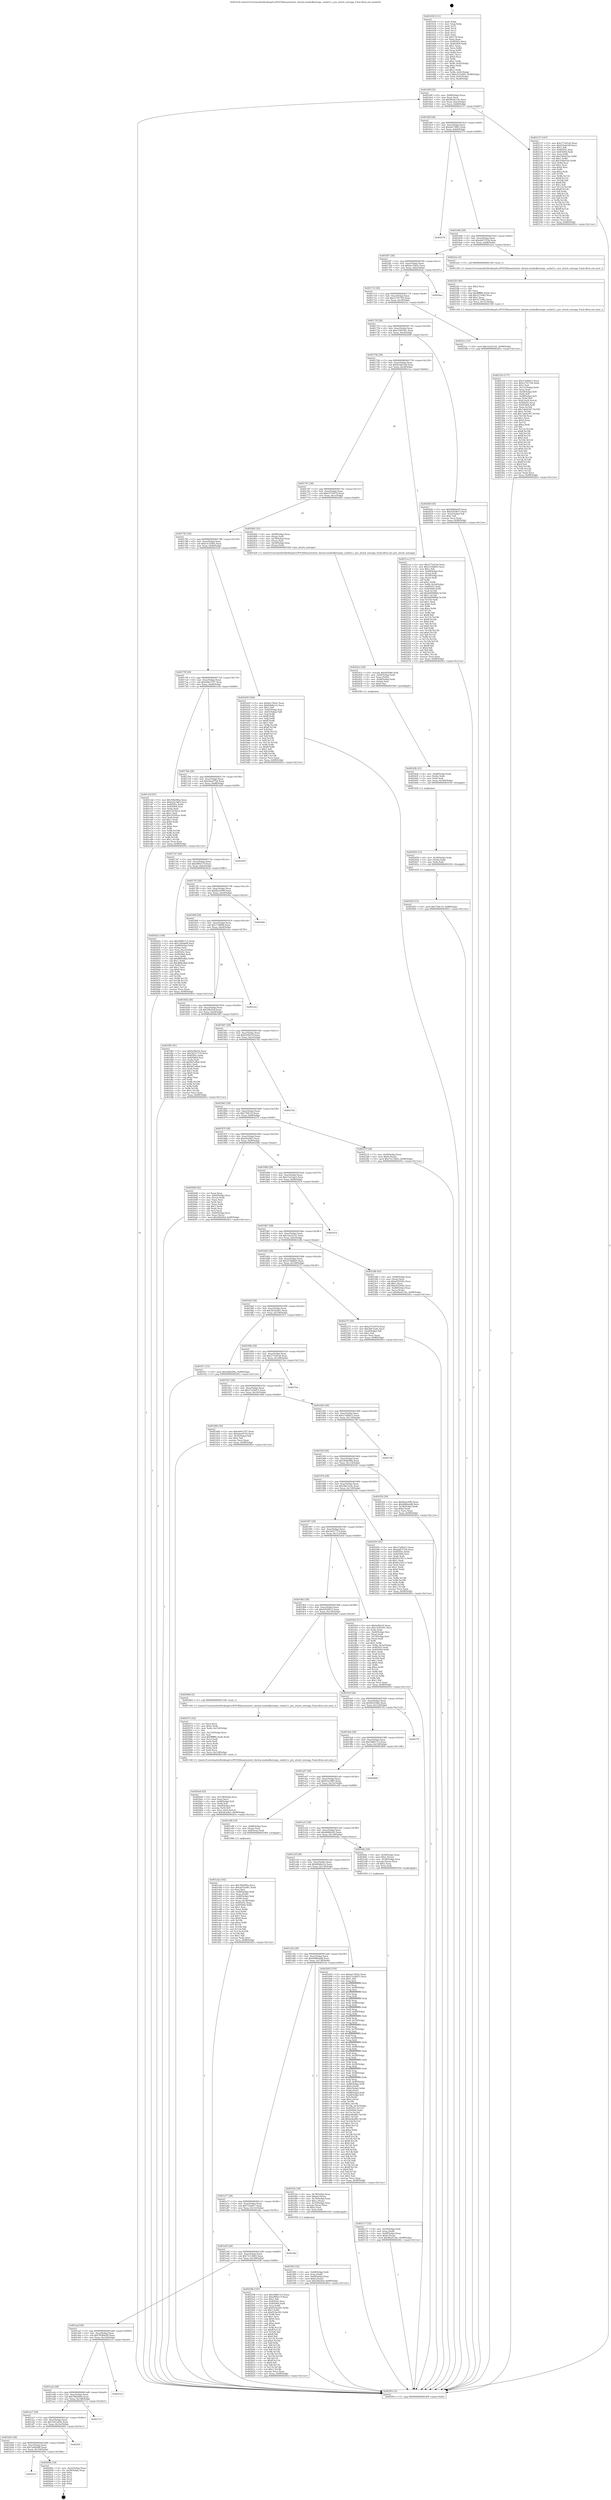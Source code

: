 digraph "0x401630" {
  label = "0x401630 (/mnt/c/Users/mathe/Desktop/tcc/POCII/binaries/extr_darwin-xnubsdkernuipc_socket2.c_pru_attach_notsupp_Final-ollvm.out::main(0))"
  labelloc = "t"
  node[shape=record]

  Entry [label="",width=0.3,height=0.3,shape=circle,fillcolor=black,style=filled]
  "0x40169f" [label="{
     0x40169f [32]\l
     | [instrs]\l
     &nbsp;&nbsp;0x40169f \<+6\>: mov -0x98(%rbp),%eax\l
     &nbsp;&nbsp;0x4016a5 \<+2\>: mov %eax,%ecx\l
     &nbsp;&nbsp;0x4016a7 \<+6\>: sub $0x9ba4124c,%ecx\l
     &nbsp;&nbsp;0x4016ad \<+6\>: mov %eax,-0xac(%rbp)\l
     &nbsp;&nbsp;0x4016b3 \<+6\>: mov %ecx,-0xb0(%rbp)\l
     &nbsp;&nbsp;0x4016b9 \<+6\>: je 0000000000402137 \<main+0xb07\>\l
  }"]
  "0x402137" [label="{
     0x402137 [147]\l
     | [instrs]\l
     &nbsp;&nbsp;0x402137 \<+5\>: mov $0x277e61e6,%eax\l
     &nbsp;&nbsp;0x40213c \<+5\>: mov $0xd1dab148,%ecx\l
     &nbsp;&nbsp;0x402141 \<+2\>: mov $0x1,%dl\l
     &nbsp;&nbsp;0x402143 \<+7\>: mov 0x40505c,%esi\l
     &nbsp;&nbsp;0x40214a \<+7\>: mov 0x405064,%edi\l
     &nbsp;&nbsp;0x402151 \<+3\>: mov %esi,%r8d\l
     &nbsp;&nbsp;0x402154 \<+7\>: add $0x109a016a,%r8d\l
     &nbsp;&nbsp;0x40215b \<+4\>: sub $0x1,%r8d\l
     &nbsp;&nbsp;0x40215f \<+7\>: sub $0x109a016a,%r8d\l
     &nbsp;&nbsp;0x402166 \<+4\>: imul %r8d,%esi\l
     &nbsp;&nbsp;0x40216a \<+3\>: and $0x1,%esi\l
     &nbsp;&nbsp;0x40216d \<+3\>: cmp $0x0,%esi\l
     &nbsp;&nbsp;0x402170 \<+4\>: sete %r9b\l
     &nbsp;&nbsp;0x402174 \<+3\>: cmp $0xa,%edi\l
     &nbsp;&nbsp;0x402177 \<+4\>: setl %r10b\l
     &nbsp;&nbsp;0x40217b \<+3\>: mov %r9b,%r11b\l
     &nbsp;&nbsp;0x40217e \<+4\>: xor $0xff,%r11b\l
     &nbsp;&nbsp;0x402182 \<+3\>: mov %r10b,%bl\l
     &nbsp;&nbsp;0x402185 \<+3\>: xor $0xff,%bl\l
     &nbsp;&nbsp;0x402188 \<+3\>: xor $0x1,%dl\l
     &nbsp;&nbsp;0x40218b \<+3\>: mov %r11b,%r14b\l
     &nbsp;&nbsp;0x40218e \<+4\>: and $0xff,%r14b\l
     &nbsp;&nbsp;0x402192 \<+3\>: and %dl,%r9b\l
     &nbsp;&nbsp;0x402195 \<+3\>: mov %bl,%r15b\l
     &nbsp;&nbsp;0x402198 \<+4\>: and $0xff,%r15b\l
     &nbsp;&nbsp;0x40219c \<+3\>: and %dl,%r10b\l
     &nbsp;&nbsp;0x40219f \<+3\>: or %r9b,%r14b\l
     &nbsp;&nbsp;0x4021a2 \<+3\>: or %r10b,%r15b\l
     &nbsp;&nbsp;0x4021a5 \<+3\>: xor %r15b,%r14b\l
     &nbsp;&nbsp;0x4021a8 \<+3\>: or %bl,%r11b\l
     &nbsp;&nbsp;0x4021ab \<+4\>: xor $0xff,%r11b\l
     &nbsp;&nbsp;0x4021af \<+3\>: or $0x1,%dl\l
     &nbsp;&nbsp;0x4021b2 \<+3\>: and %dl,%r11b\l
     &nbsp;&nbsp;0x4021b5 \<+3\>: or %r11b,%r14b\l
     &nbsp;&nbsp;0x4021b8 \<+4\>: test $0x1,%r14b\l
     &nbsp;&nbsp;0x4021bc \<+3\>: cmovne %ecx,%eax\l
     &nbsp;&nbsp;0x4021bf \<+6\>: mov %eax,-0x98(%rbp)\l
     &nbsp;&nbsp;0x4021c5 \<+5\>: jmp 000000000040281e \<main+0x11ee\>\l
  }"]
  "0x4016bf" [label="{
     0x4016bf [28]\l
     | [instrs]\l
     &nbsp;&nbsp;0x4016bf \<+5\>: jmp 00000000004016c4 \<main+0x94\>\l
     &nbsp;&nbsp;0x4016c4 \<+6\>: mov -0xac(%rbp),%eax\l
     &nbsp;&nbsp;0x4016ca \<+5\>: sub $0xa6e79f63,%eax\l
     &nbsp;&nbsp;0x4016cf \<+6\>: mov %eax,-0xb4(%rbp)\l
     &nbsp;&nbsp;0x4016d5 \<+6\>: je 0000000000402570 \<main+0xf40\>\l
  }"]
  Exit [label="",width=0.3,height=0.3,shape=circle,fillcolor=black,style=filled,peripheries=2]
  "0x402570" [label="{
     0x402570\l
  }", style=dashed]
  "0x4016db" [label="{
     0x4016db [28]\l
     | [instrs]\l
     &nbsp;&nbsp;0x4016db \<+5\>: jmp 00000000004016e0 \<main+0xb0\>\l
     &nbsp;&nbsp;0x4016e0 \<+6\>: mov -0xac(%rbp),%eax\l
     &nbsp;&nbsp;0x4016e6 \<+5\>: sub $0xab87155b,%eax\l
     &nbsp;&nbsp;0x4016eb \<+6\>: mov %eax,-0xb8(%rbp)\l
     &nbsp;&nbsp;0x4016f1 \<+6\>: je 00000000004022ee \<main+0xcbe\>\l
  }"]
  "0x401b1f" [label="{
     0x401b1f\l
  }", style=dashed]
  "0x4022ee" [label="{
     0x4022ee [5]\l
     | [instrs]\l
     &nbsp;&nbsp;0x4022ee \<+5\>: call 0000000000401160 \<next_i\>\l
     | [calls]\l
     &nbsp;&nbsp;0x401160 \{1\} (/mnt/c/Users/mathe/Desktop/tcc/POCII/binaries/extr_darwin-xnubsdkernuipc_socket2.c_pru_attach_notsupp_Final-ollvm.out::next_i)\l
  }"]
  "0x4016f7" [label="{
     0x4016f7 [28]\l
     | [instrs]\l
     &nbsp;&nbsp;0x4016f7 \<+5\>: jmp 00000000004016fc \<main+0xcc\>\l
     &nbsp;&nbsp;0x4016fc \<+6\>: mov -0xac(%rbp),%eax\l
     &nbsp;&nbsp;0x401702 \<+5\>: sub $0xbec7b42c,%eax\l
     &nbsp;&nbsp;0x401707 \<+6\>: mov %eax,-0xbc(%rbp)\l
     &nbsp;&nbsp;0x40170d \<+6\>: je 00000000004026ac \<main+0x107c\>\l
  }"]
  "0x40269a" [label="{
     0x40269a [18]\l
     | [instrs]\l
     &nbsp;&nbsp;0x40269a \<+3\>: mov -0x2c(%rbp),%eax\l
     &nbsp;&nbsp;0x40269d \<+4\>: lea -0x28(%rbp),%rsp\l
     &nbsp;&nbsp;0x4026a1 \<+1\>: pop %rbx\l
     &nbsp;&nbsp;0x4026a2 \<+2\>: pop %r12\l
     &nbsp;&nbsp;0x4026a4 \<+2\>: pop %r13\l
     &nbsp;&nbsp;0x4026a6 \<+2\>: pop %r14\l
     &nbsp;&nbsp;0x4026a8 \<+2\>: pop %r15\l
     &nbsp;&nbsp;0x4026aa \<+1\>: pop %rbp\l
     &nbsp;&nbsp;0x4026ab \<+1\>: ret\l
  }"]
  "0x4026ac" [label="{
     0x4026ac\l
  }", style=dashed]
  "0x401713" [label="{
     0x401713 [28]\l
     | [instrs]\l
     &nbsp;&nbsp;0x401713 \<+5\>: jmp 0000000000401718 \<main+0xe8\>\l
     &nbsp;&nbsp;0x401718 \<+6\>: mov -0xac(%rbp),%eax\l
     &nbsp;&nbsp;0x40171e \<+5\>: sub $0xc2741704,%eax\l
     &nbsp;&nbsp;0x401723 \<+6\>: mov %eax,-0xc0(%rbp)\l
     &nbsp;&nbsp;0x401729 \<+6\>: je 00000000004023cc \<main+0xd9c\>\l
  }"]
  "0x401b03" [label="{
     0x401b03 [28]\l
     | [instrs]\l
     &nbsp;&nbsp;0x401b03 \<+5\>: jmp 0000000000401b08 \<main+0x4d8\>\l
     &nbsp;&nbsp;0x401b08 \<+6\>: mov -0xac(%rbp),%eax\l
     &nbsp;&nbsp;0x401b0e \<+5\>: sub $0x7a6fabd8,%eax\l
     &nbsp;&nbsp;0x401b13 \<+6\>: mov %eax,-0x150(%rbp)\l
     &nbsp;&nbsp;0x401b19 \<+6\>: je 000000000040269a \<main+0x106a\>\l
  }"]
  "0x4023cc" [label="{
     0x4023cc [15]\l
     | [instrs]\l
     &nbsp;&nbsp;0x4023cc \<+10\>: movl $0x1da321d1,-0x98(%rbp)\l
     &nbsp;&nbsp;0x4023d6 \<+5\>: jmp 000000000040281e \<main+0x11ee\>\l
  }"]
  "0x40172f" [label="{
     0x40172f [28]\l
     | [instrs]\l
     &nbsp;&nbsp;0x40172f \<+5\>: jmp 0000000000401734 \<main+0x104\>\l
     &nbsp;&nbsp;0x401734 \<+6\>: mov -0xac(%rbp),%eax\l
     &nbsp;&nbsp;0x40173a \<+5\>: sub $0xc3381641,%eax\l
     &nbsp;&nbsp;0x40173f \<+6\>: mov %eax,-0xc4(%rbp)\l
     &nbsp;&nbsp;0x401745 \<+6\>: je 000000000040204f \<main+0xa1f\>\l
  }"]
  "0x4026f1" [label="{
     0x4026f1\l
  }", style=dashed]
  "0x40204f" [label="{
     0x40204f [30]\l
     | [instrs]\l
     &nbsp;&nbsp;0x40204f \<+5\>: mov $0x668b0c05,%eax\l
     &nbsp;&nbsp;0x402054 \<+5\>: mov $0x4292fb13,%ecx\l
     &nbsp;&nbsp;0x402059 \<+3\>: mov -0x2e(%rbp),%dl\l
     &nbsp;&nbsp;0x40205c \<+3\>: test $0x1,%dl\l
     &nbsp;&nbsp;0x40205f \<+3\>: cmovne %ecx,%eax\l
     &nbsp;&nbsp;0x402062 \<+6\>: mov %eax,-0x98(%rbp)\l
     &nbsp;&nbsp;0x402068 \<+5\>: jmp 000000000040281e \<main+0x11ee\>\l
  }"]
  "0x40174b" [label="{
     0x40174b [28]\l
     | [instrs]\l
     &nbsp;&nbsp;0x40174b \<+5\>: jmp 0000000000401750 \<main+0x120\>\l
     &nbsp;&nbsp;0x401750 \<+6\>: mov -0xac(%rbp),%eax\l
     &nbsp;&nbsp;0x401756 \<+5\>: sub $0xd1dab148,%eax\l
     &nbsp;&nbsp;0x40175b \<+6\>: mov %eax,-0xc8(%rbp)\l
     &nbsp;&nbsp;0x401761 \<+6\>: je 00000000004021ca \<main+0xb9a\>\l
  }"]
  "0x401ae7" [label="{
     0x401ae7 [28]\l
     | [instrs]\l
     &nbsp;&nbsp;0x401ae7 \<+5\>: jmp 0000000000401aec \<main+0x4bc\>\l
     &nbsp;&nbsp;0x401aec \<+6\>: mov -0xac(%rbp),%eax\l
     &nbsp;&nbsp;0x401af2 \<+5\>: sub $0x7a61a454,%eax\l
     &nbsp;&nbsp;0x401af7 \<+6\>: mov %eax,-0x14c(%rbp)\l
     &nbsp;&nbsp;0x401afd \<+6\>: je 00000000004026f1 \<main+0x10c1\>\l
  }"]
  "0x4021ca" [label="{
     0x4021ca [171]\l
     | [instrs]\l
     &nbsp;&nbsp;0x4021ca \<+5\>: mov $0x277e61e6,%eax\l
     &nbsp;&nbsp;0x4021cf \<+5\>: mov $0x2539d663,%ecx\l
     &nbsp;&nbsp;0x4021d4 \<+2\>: mov $0x1,%dl\l
     &nbsp;&nbsp;0x4021d6 \<+4\>: mov -0x48(%rbp),%rsi\l
     &nbsp;&nbsp;0x4021da \<+2\>: mov (%rsi),%edi\l
     &nbsp;&nbsp;0x4021dc \<+4\>: mov -0x58(%rbp),%rsi\l
     &nbsp;&nbsp;0x4021e0 \<+2\>: cmp (%rsi),%edi\l
     &nbsp;&nbsp;0x4021e2 \<+4\>: setl %r8b\l
     &nbsp;&nbsp;0x4021e6 \<+4\>: and $0x1,%r8b\l
     &nbsp;&nbsp;0x4021ea \<+4\>: mov %r8b,-0x2d(%rbp)\l
     &nbsp;&nbsp;0x4021ee \<+7\>: mov 0x40505c,%edi\l
     &nbsp;&nbsp;0x4021f5 \<+8\>: mov 0x405064,%r9d\l
     &nbsp;&nbsp;0x4021fd \<+3\>: mov %edi,%r10d\l
     &nbsp;&nbsp;0x402200 \<+7\>: add $0xb00008b4,%r10d\l
     &nbsp;&nbsp;0x402207 \<+4\>: sub $0x1,%r10d\l
     &nbsp;&nbsp;0x40220b \<+7\>: sub $0xb00008b4,%r10d\l
     &nbsp;&nbsp;0x402212 \<+4\>: imul %r10d,%edi\l
     &nbsp;&nbsp;0x402216 \<+3\>: and $0x1,%edi\l
     &nbsp;&nbsp;0x402219 \<+3\>: cmp $0x0,%edi\l
     &nbsp;&nbsp;0x40221c \<+4\>: sete %r8b\l
     &nbsp;&nbsp;0x402220 \<+4\>: cmp $0xa,%r9d\l
     &nbsp;&nbsp;0x402224 \<+4\>: setl %r11b\l
     &nbsp;&nbsp;0x402228 \<+3\>: mov %r8b,%bl\l
     &nbsp;&nbsp;0x40222b \<+3\>: xor $0xff,%bl\l
     &nbsp;&nbsp;0x40222e \<+3\>: mov %r11b,%r14b\l
     &nbsp;&nbsp;0x402231 \<+4\>: xor $0xff,%r14b\l
     &nbsp;&nbsp;0x402235 \<+3\>: xor $0x0,%dl\l
     &nbsp;&nbsp;0x402238 \<+3\>: mov %bl,%r15b\l
     &nbsp;&nbsp;0x40223b \<+4\>: and $0x0,%r15b\l
     &nbsp;&nbsp;0x40223f \<+3\>: and %dl,%r8b\l
     &nbsp;&nbsp;0x402242 \<+3\>: mov %r14b,%r12b\l
     &nbsp;&nbsp;0x402245 \<+4\>: and $0x0,%r12b\l
     &nbsp;&nbsp;0x402249 \<+3\>: and %dl,%r11b\l
     &nbsp;&nbsp;0x40224c \<+3\>: or %r8b,%r15b\l
     &nbsp;&nbsp;0x40224f \<+3\>: or %r11b,%r12b\l
     &nbsp;&nbsp;0x402252 \<+3\>: xor %r12b,%r15b\l
     &nbsp;&nbsp;0x402255 \<+3\>: or %r14b,%bl\l
     &nbsp;&nbsp;0x402258 \<+3\>: xor $0xff,%bl\l
     &nbsp;&nbsp;0x40225b \<+3\>: or $0x0,%dl\l
     &nbsp;&nbsp;0x40225e \<+2\>: and %dl,%bl\l
     &nbsp;&nbsp;0x402260 \<+3\>: or %bl,%r15b\l
     &nbsp;&nbsp;0x402263 \<+4\>: test $0x1,%r15b\l
     &nbsp;&nbsp;0x402267 \<+3\>: cmovne %ecx,%eax\l
     &nbsp;&nbsp;0x40226a \<+6\>: mov %eax,-0x98(%rbp)\l
     &nbsp;&nbsp;0x402270 \<+5\>: jmp 000000000040281e \<main+0x11ee\>\l
  }"]
  "0x401767" [label="{
     0x401767 [28]\l
     | [instrs]\l
     &nbsp;&nbsp;0x401767 \<+5\>: jmp 000000000040176c \<main+0x13c\>\l
     &nbsp;&nbsp;0x40176c \<+6\>: mov -0xac(%rbp),%eax\l
     &nbsp;&nbsp;0x401772 \<+5\>: sub $0xe3752974,%eax\l
     &nbsp;&nbsp;0x401777 \<+6\>: mov %eax,-0xcc(%rbp)\l
     &nbsp;&nbsp;0x40177d \<+6\>: je 0000000000402405 \<main+0xdd5\>\l
  }"]
  "0x402712" [label="{
     0x402712\l
  }", style=dashed]
  "0x402405" [label="{
     0x402405 [25]\l
     | [instrs]\l
     &nbsp;&nbsp;0x402405 \<+4\>: mov -0x68(%rbp),%rax\l
     &nbsp;&nbsp;0x402409 \<+3\>: mov (%rax),%rdi\l
     &nbsp;&nbsp;0x40240c \<+4\>: mov -0x78(%rbp),%rax\l
     &nbsp;&nbsp;0x402410 \<+2\>: mov (%rax),%esi\l
     &nbsp;&nbsp;0x402412 \<+4\>: mov -0x50(%rbp),%rax\l
     &nbsp;&nbsp;0x402416 \<+3\>: mov (%rax),%rdx\l
     &nbsp;&nbsp;0x402419 \<+5\>: call 0000000000401420 \<pru_attach_notsupp\>\l
     | [calls]\l
     &nbsp;&nbsp;0x401420 \{1\} (/mnt/c/Users/mathe/Desktop/tcc/POCII/binaries/extr_darwin-xnubsdkernuipc_socket2.c_pru_attach_notsupp_Final-ollvm.out::pru_attach_notsupp)\l
  }"]
  "0x401783" [label="{
     0x401783 [28]\l
     | [instrs]\l
     &nbsp;&nbsp;0x401783 \<+5\>: jmp 0000000000401788 \<main+0x158\>\l
     &nbsp;&nbsp;0x401788 \<+6\>: mov -0xac(%rbp),%eax\l
     &nbsp;&nbsp;0x40178e \<+5\>: sub $0xe3c52d05,%eax\l
     &nbsp;&nbsp;0x401793 \<+6\>: mov %eax,-0xd0(%rbp)\l
     &nbsp;&nbsp;0x401799 \<+6\>: je 0000000000401b29 \<main+0x4f9\>\l
  }"]
  "0x401acb" [label="{
     0x401acb [28]\l
     | [instrs]\l
     &nbsp;&nbsp;0x401acb \<+5\>: jmp 0000000000401ad0 \<main+0x4a0\>\l
     &nbsp;&nbsp;0x401ad0 \<+6\>: mov -0xac(%rbp),%eax\l
     &nbsp;&nbsp;0x401ad6 \<+5\>: sub $0x78fa900a,%eax\l
     &nbsp;&nbsp;0x401adb \<+6\>: mov %eax,-0x148(%rbp)\l
     &nbsp;&nbsp;0x401ae1 \<+6\>: je 0000000000402712 \<main+0x10e2\>\l
  }"]
  "0x401b29" [label="{
     0x401b29 [106]\l
     | [instrs]\l
     &nbsp;&nbsp;0x401b29 \<+5\>: mov $0xbec7b42c,%eax\l
     &nbsp;&nbsp;0x401b2e \<+5\>: mov $0x66b8a1ce,%ecx\l
     &nbsp;&nbsp;0x401b33 \<+2\>: mov $0x1,%dl\l
     &nbsp;&nbsp;0x401b35 \<+7\>: mov -0x92(%rbp),%sil\l
     &nbsp;&nbsp;0x401b3c \<+7\>: mov -0x91(%rbp),%dil\l
     &nbsp;&nbsp;0x401b43 \<+3\>: mov %sil,%r8b\l
     &nbsp;&nbsp;0x401b46 \<+4\>: xor $0xff,%r8b\l
     &nbsp;&nbsp;0x401b4a \<+3\>: mov %dil,%r9b\l
     &nbsp;&nbsp;0x401b4d \<+4\>: xor $0xff,%r9b\l
     &nbsp;&nbsp;0x401b51 \<+3\>: xor $0x1,%dl\l
     &nbsp;&nbsp;0x401b54 \<+3\>: mov %r8b,%r10b\l
     &nbsp;&nbsp;0x401b57 \<+4\>: and $0xff,%r10b\l
     &nbsp;&nbsp;0x401b5b \<+3\>: and %dl,%sil\l
     &nbsp;&nbsp;0x401b5e \<+3\>: mov %r9b,%r11b\l
     &nbsp;&nbsp;0x401b61 \<+4\>: and $0xff,%r11b\l
     &nbsp;&nbsp;0x401b65 \<+3\>: and %dl,%dil\l
     &nbsp;&nbsp;0x401b68 \<+3\>: or %sil,%r10b\l
     &nbsp;&nbsp;0x401b6b \<+3\>: or %dil,%r11b\l
     &nbsp;&nbsp;0x401b6e \<+3\>: xor %r11b,%r10b\l
     &nbsp;&nbsp;0x401b71 \<+3\>: or %r9b,%r8b\l
     &nbsp;&nbsp;0x401b74 \<+4\>: xor $0xff,%r8b\l
     &nbsp;&nbsp;0x401b78 \<+3\>: or $0x1,%dl\l
     &nbsp;&nbsp;0x401b7b \<+3\>: and %dl,%r8b\l
     &nbsp;&nbsp;0x401b7e \<+3\>: or %r8b,%r10b\l
     &nbsp;&nbsp;0x401b81 \<+4\>: test $0x1,%r10b\l
     &nbsp;&nbsp;0x401b85 \<+3\>: cmovne %ecx,%eax\l
     &nbsp;&nbsp;0x401b88 \<+6\>: mov %eax,-0x98(%rbp)\l
     &nbsp;&nbsp;0x401b8e \<+5\>: jmp 000000000040281e \<main+0x11ee\>\l
  }"]
  "0x40179f" [label="{
     0x40179f [28]\l
     | [instrs]\l
     &nbsp;&nbsp;0x40179f \<+5\>: jmp 00000000004017a4 \<main+0x174\>\l
     &nbsp;&nbsp;0x4017a4 \<+6\>: mov -0xac(%rbp),%eax\l
     &nbsp;&nbsp;0x4017aa \<+5\>: sub $0xe60e3797,%eax\l
     &nbsp;&nbsp;0x4017af \<+6\>: mov %eax,-0xd4(%rbp)\l
     &nbsp;&nbsp;0x4017b5 \<+6\>: je 0000000000401e3d \<main+0x80d\>\l
  }"]
  "0x40281e" [label="{
     0x40281e [5]\l
     | [instrs]\l
     &nbsp;&nbsp;0x40281e \<+5\>: jmp 000000000040169f \<main+0x6f\>\l
  }"]
  "0x401630" [label="{
     0x401630 [111]\l
     | [instrs]\l
     &nbsp;&nbsp;0x401630 \<+1\>: push %rbp\l
     &nbsp;&nbsp;0x401631 \<+3\>: mov %rsp,%rbp\l
     &nbsp;&nbsp;0x401634 \<+2\>: push %r15\l
     &nbsp;&nbsp;0x401636 \<+2\>: push %r14\l
     &nbsp;&nbsp;0x401638 \<+2\>: push %r13\l
     &nbsp;&nbsp;0x40163a \<+2\>: push %r12\l
     &nbsp;&nbsp;0x40163c \<+1\>: push %rbx\l
     &nbsp;&nbsp;0x40163d \<+7\>: sub $0x178,%rsp\l
     &nbsp;&nbsp;0x401644 \<+2\>: xor %eax,%eax\l
     &nbsp;&nbsp;0x401646 \<+7\>: mov 0x40505c,%ecx\l
     &nbsp;&nbsp;0x40164d \<+7\>: mov 0x405064,%edx\l
     &nbsp;&nbsp;0x401654 \<+3\>: sub $0x1,%eax\l
     &nbsp;&nbsp;0x401657 \<+3\>: mov %ecx,%r8d\l
     &nbsp;&nbsp;0x40165a \<+3\>: add %eax,%r8d\l
     &nbsp;&nbsp;0x40165d \<+4\>: imul %r8d,%ecx\l
     &nbsp;&nbsp;0x401661 \<+3\>: and $0x1,%ecx\l
     &nbsp;&nbsp;0x401664 \<+3\>: cmp $0x0,%ecx\l
     &nbsp;&nbsp;0x401667 \<+4\>: sete %r9b\l
     &nbsp;&nbsp;0x40166b \<+4\>: and $0x1,%r9b\l
     &nbsp;&nbsp;0x40166f \<+7\>: mov %r9b,-0x92(%rbp)\l
     &nbsp;&nbsp;0x401676 \<+3\>: cmp $0xa,%edx\l
     &nbsp;&nbsp;0x401679 \<+4\>: setl %r9b\l
     &nbsp;&nbsp;0x40167d \<+4\>: and $0x1,%r9b\l
     &nbsp;&nbsp;0x401681 \<+7\>: mov %r9b,-0x91(%rbp)\l
     &nbsp;&nbsp;0x401688 \<+10\>: movl $0xe3c52d05,-0x98(%rbp)\l
     &nbsp;&nbsp;0x401692 \<+6\>: mov %edi,-0x9c(%rbp)\l
     &nbsp;&nbsp;0x401698 \<+7\>: mov %rsi,-0xa8(%rbp)\l
  }"]
  "0x402510" [label="{
     0x402510\l
  }", style=dashed]
  "0x401e3d" [label="{
     0x401e3d [91]\l
     | [instrs]\l
     &nbsp;&nbsp;0x401e3d \<+5\>: mov $0x78fa900a,%eax\l
     &nbsp;&nbsp;0x401e42 \<+5\>: mov $0x622c38f3,%ecx\l
     &nbsp;&nbsp;0x401e47 \<+7\>: mov 0x40505c,%edx\l
     &nbsp;&nbsp;0x401e4e \<+7\>: mov 0x405064,%esi\l
     &nbsp;&nbsp;0x401e55 \<+2\>: mov %edx,%edi\l
     &nbsp;&nbsp;0x401e57 \<+6\>: sub $0x51650cce,%edi\l
     &nbsp;&nbsp;0x401e5d \<+3\>: sub $0x1,%edi\l
     &nbsp;&nbsp;0x401e60 \<+6\>: add $0x51650cce,%edi\l
     &nbsp;&nbsp;0x401e66 \<+3\>: imul %edi,%edx\l
     &nbsp;&nbsp;0x401e69 \<+3\>: and $0x1,%edx\l
     &nbsp;&nbsp;0x401e6c \<+3\>: cmp $0x0,%edx\l
     &nbsp;&nbsp;0x401e6f \<+4\>: sete %r8b\l
     &nbsp;&nbsp;0x401e73 \<+3\>: cmp $0xa,%esi\l
     &nbsp;&nbsp;0x401e76 \<+4\>: setl %r9b\l
     &nbsp;&nbsp;0x401e7a \<+3\>: mov %r8b,%r10b\l
     &nbsp;&nbsp;0x401e7d \<+3\>: and %r9b,%r10b\l
     &nbsp;&nbsp;0x401e80 \<+3\>: xor %r9b,%r8b\l
     &nbsp;&nbsp;0x401e83 \<+3\>: or %r8b,%r10b\l
     &nbsp;&nbsp;0x401e86 \<+4\>: test $0x1,%r10b\l
     &nbsp;&nbsp;0x401e8a \<+3\>: cmovne %ecx,%eax\l
     &nbsp;&nbsp;0x401e8d \<+6\>: mov %eax,-0x98(%rbp)\l
     &nbsp;&nbsp;0x401e93 \<+5\>: jmp 000000000040281e \<main+0x11ee\>\l
  }"]
  "0x4017bb" [label="{
     0x4017bb [28]\l
     | [instrs]\l
     &nbsp;&nbsp;0x4017bb \<+5\>: jmp 00000000004017c0 \<main+0x190\>\l
     &nbsp;&nbsp;0x4017c0 \<+6\>: mov -0xac(%rbp),%eax\l
     &nbsp;&nbsp;0x4017c6 \<+5\>: sub $0xebae975d,%eax\l
     &nbsp;&nbsp;0x4017cb \<+6\>: mov %eax,-0xd8(%rbp)\l
     &nbsp;&nbsp;0x4017d1 \<+6\>: je 0000000000401d29 \<main+0x6f9\>\l
  }"]
  "0x401aaf" [label="{
     0x401aaf [28]\l
     | [instrs]\l
     &nbsp;&nbsp;0x401aaf \<+5\>: jmp 0000000000401ab4 \<main+0x484\>\l
     &nbsp;&nbsp;0x401ab4 \<+6\>: mov -0xac(%rbp),%eax\l
     &nbsp;&nbsp;0x401aba \<+5\>: sub $0x7838de99,%eax\l
     &nbsp;&nbsp;0x401abf \<+6\>: mov %eax,-0x144(%rbp)\l
     &nbsp;&nbsp;0x401ac5 \<+6\>: je 0000000000402510 \<main+0xee0\>\l
  }"]
  "0x401d29" [label="{
     0x401d29\l
  }", style=dashed]
  "0x4017d7" [label="{
     0x4017d7 [28]\l
     | [instrs]\l
     &nbsp;&nbsp;0x4017d7 \<+5\>: jmp 00000000004017dc \<main+0x1ac\>\l
     &nbsp;&nbsp;0x4017dc \<+6\>: mov -0xac(%rbp),%eax\l
     &nbsp;&nbsp;0x4017e2 \<+5\>: sub $0xef89217f,%eax\l
     &nbsp;&nbsp;0x4017e7 \<+6\>: mov %eax,-0xdc(%rbp)\l
     &nbsp;&nbsp;0x4017ed \<+6\>: je 000000000040262e \<main+0xffe\>\l
  }"]
  "0x40259b" [label="{
     0x40259b [147]\l
     | [instrs]\l
     &nbsp;&nbsp;0x40259b \<+5\>: mov $0x568617c3,%eax\l
     &nbsp;&nbsp;0x4025a0 \<+5\>: mov $0xef89217f,%ecx\l
     &nbsp;&nbsp;0x4025a5 \<+2\>: mov $0x1,%dl\l
     &nbsp;&nbsp;0x4025a7 \<+7\>: mov 0x40505c,%esi\l
     &nbsp;&nbsp;0x4025ae \<+7\>: mov 0x405064,%edi\l
     &nbsp;&nbsp;0x4025b5 \<+3\>: mov %esi,%r8d\l
     &nbsp;&nbsp;0x4025b8 \<+7\>: add $0xf21be281,%r8d\l
     &nbsp;&nbsp;0x4025bf \<+4\>: sub $0x1,%r8d\l
     &nbsp;&nbsp;0x4025c3 \<+7\>: sub $0xf21be281,%r8d\l
     &nbsp;&nbsp;0x4025ca \<+4\>: imul %r8d,%esi\l
     &nbsp;&nbsp;0x4025ce \<+3\>: and $0x1,%esi\l
     &nbsp;&nbsp;0x4025d1 \<+3\>: cmp $0x0,%esi\l
     &nbsp;&nbsp;0x4025d4 \<+4\>: sete %r9b\l
     &nbsp;&nbsp;0x4025d8 \<+3\>: cmp $0xa,%edi\l
     &nbsp;&nbsp;0x4025db \<+4\>: setl %r10b\l
     &nbsp;&nbsp;0x4025df \<+3\>: mov %r9b,%r11b\l
     &nbsp;&nbsp;0x4025e2 \<+4\>: xor $0xff,%r11b\l
     &nbsp;&nbsp;0x4025e6 \<+3\>: mov %r10b,%bl\l
     &nbsp;&nbsp;0x4025e9 \<+3\>: xor $0xff,%bl\l
     &nbsp;&nbsp;0x4025ec \<+3\>: xor $0x0,%dl\l
     &nbsp;&nbsp;0x4025ef \<+3\>: mov %r11b,%r14b\l
     &nbsp;&nbsp;0x4025f2 \<+4\>: and $0x0,%r14b\l
     &nbsp;&nbsp;0x4025f6 \<+3\>: and %dl,%r9b\l
     &nbsp;&nbsp;0x4025f9 \<+3\>: mov %bl,%r15b\l
     &nbsp;&nbsp;0x4025fc \<+4\>: and $0x0,%r15b\l
     &nbsp;&nbsp;0x402600 \<+3\>: and %dl,%r10b\l
     &nbsp;&nbsp;0x402603 \<+3\>: or %r9b,%r14b\l
     &nbsp;&nbsp;0x402606 \<+3\>: or %r10b,%r15b\l
     &nbsp;&nbsp;0x402609 \<+3\>: xor %r15b,%r14b\l
     &nbsp;&nbsp;0x40260c \<+3\>: or %bl,%r11b\l
     &nbsp;&nbsp;0x40260f \<+4\>: xor $0xff,%r11b\l
     &nbsp;&nbsp;0x402613 \<+3\>: or $0x0,%dl\l
     &nbsp;&nbsp;0x402616 \<+3\>: and %dl,%r11b\l
     &nbsp;&nbsp;0x402619 \<+3\>: or %r11b,%r14b\l
     &nbsp;&nbsp;0x40261c \<+4\>: test $0x1,%r14b\l
     &nbsp;&nbsp;0x402620 \<+3\>: cmovne %ecx,%eax\l
     &nbsp;&nbsp;0x402623 \<+6\>: mov %eax,-0x98(%rbp)\l
     &nbsp;&nbsp;0x402629 \<+5\>: jmp 000000000040281e \<main+0x11ee\>\l
  }"]
  "0x40262e" [label="{
     0x40262e [108]\l
     | [instrs]\l
     &nbsp;&nbsp;0x40262e \<+5\>: mov $0x568617c3,%eax\l
     &nbsp;&nbsp;0x402633 \<+5\>: mov $0x7a6fabd8,%ecx\l
     &nbsp;&nbsp;0x402638 \<+7\>: mov -0x90(%rbp),%rdx\l
     &nbsp;&nbsp;0x40263f \<+2\>: mov (%rdx),%esi\l
     &nbsp;&nbsp;0x402641 \<+3\>: mov %esi,-0x2c(%rbp)\l
     &nbsp;&nbsp;0x402644 \<+7\>: mov 0x40505c,%esi\l
     &nbsp;&nbsp;0x40264b \<+7\>: mov 0x405064,%edi\l
     &nbsp;&nbsp;0x402652 \<+3\>: mov %esi,%r8d\l
     &nbsp;&nbsp;0x402655 \<+7\>: add $0xdf06c8bd,%r8d\l
     &nbsp;&nbsp;0x40265c \<+4\>: sub $0x1,%r8d\l
     &nbsp;&nbsp;0x402660 \<+7\>: sub $0xdf06c8bd,%r8d\l
     &nbsp;&nbsp;0x402667 \<+4\>: imul %r8d,%esi\l
     &nbsp;&nbsp;0x40266b \<+3\>: and $0x1,%esi\l
     &nbsp;&nbsp;0x40266e \<+3\>: cmp $0x0,%esi\l
     &nbsp;&nbsp;0x402671 \<+4\>: sete %r9b\l
     &nbsp;&nbsp;0x402675 \<+3\>: cmp $0xa,%edi\l
     &nbsp;&nbsp;0x402678 \<+4\>: setl %r10b\l
     &nbsp;&nbsp;0x40267c \<+3\>: mov %r9b,%r11b\l
     &nbsp;&nbsp;0x40267f \<+3\>: and %r10b,%r11b\l
     &nbsp;&nbsp;0x402682 \<+3\>: xor %r10b,%r9b\l
     &nbsp;&nbsp;0x402685 \<+3\>: or %r9b,%r11b\l
     &nbsp;&nbsp;0x402688 \<+4\>: test $0x1,%r11b\l
     &nbsp;&nbsp;0x40268c \<+3\>: cmovne %ecx,%eax\l
     &nbsp;&nbsp;0x40268f \<+6\>: mov %eax,-0x98(%rbp)\l
     &nbsp;&nbsp;0x402695 \<+5\>: jmp 000000000040281e \<main+0x11ee\>\l
  }"]
  "0x4017f3" [label="{
     0x4017f3 [28]\l
     | [instrs]\l
     &nbsp;&nbsp;0x4017f3 \<+5\>: jmp 00000000004017f8 \<main+0x1c8\>\l
     &nbsp;&nbsp;0x4017f8 \<+6\>: mov -0xac(%rbp),%eax\l
     &nbsp;&nbsp;0x4017fe \<+5\>: sub $0xfba5c090,%eax\l
     &nbsp;&nbsp;0x401803 \<+6\>: mov %eax,-0xe0(%rbp)\l
     &nbsp;&nbsp;0x401809 \<+6\>: je 000000000040246e \<main+0xe3e\>\l
  }"]
  "0x401a93" [label="{
     0x401a93 [28]\l
     | [instrs]\l
     &nbsp;&nbsp;0x401a93 \<+5\>: jmp 0000000000401a98 \<main+0x468\>\l
     &nbsp;&nbsp;0x401a98 \<+6\>: mov -0xac(%rbp),%eax\l
     &nbsp;&nbsp;0x401a9e \<+5\>: sub $0x73c13b83,%eax\l
     &nbsp;&nbsp;0x401aa3 \<+6\>: mov %eax,-0x140(%rbp)\l
     &nbsp;&nbsp;0x401aa9 \<+6\>: je 000000000040259b \<main+0xf6b\>\l
  }"]
  "0x40246e" [label="{
     0x40246e\l
  }", style=dashed]
  "0x40180f" [label="{
     0x40180f [28]\l
     | [instrs]\l
     &nbsp;&nbsp;0x40180f \<+5\>: jmp 0000000000401814 \<main+0x1e4\>\l
     &nbsp;&nbsp;0x401814 \<+6\>: mov -0xac(%rbp),%eax\l
     &nbsp;&nbsp;0x40181a \<+5\>: sub $0x17486f6,%eax\l
     &nbsp;&nbsp;0x40181f \<+6\>: mov %eax,-0xe4(%rbp)\l
     &nbsp;&nbsp;0x401825 \<+6\>: je 0000000000401e2e \<main+0x7fe\>\l
  }"]
  "0x401dbc" [label="{
     0x401dbc\l
  }", style=dashed]
  "0x401e2e" [label="{
     0x401e2e\l
  }", style=dashed]
  "0x40182b" [label="{
     0x40182b [28]\l
     | [instrs]\l
     &nbsp;&nbsp;0x40182b \<+5\>: jmp 0000000000401830 \<main+0x200\>\l
     &nbsp;&nbsp;0x401830 \<+6\>: mov -0xac(%rbp),%eax\l
     &nbsp;&nbsp;0x401836 \<+5\>: sub $0x29b50ef,%eax\l
     &nbsp;&nbsp;0x40183b \<+6\>: mov %eax,-0xe8(%rbp)\l
     &nbsp;&nbsp;0x401841 \<+6\>: je 0000000000401f85 \<main+0x955\>\l
  }"]
  "0x40245f" [label="{
     0x40245f [15]\l
     | [instrs]\l
     &nbsp;&nbsp;0x40245f \<+10\>: movl $0x73bfc19,-0x98(%rbp)\l
     &nbsp;&nbsp;0x402469 \<+5\>: jmp 000000000040281e \<main+0x11ee\>\l
  }"]
  "0x401f85" [label="{
     0x401f85 [91]\l
     | [instrs]\l
     &nbsp;&nbsp;0x401f85 \<+5\>: mov $0x6e99e54,%eax\l
     &nbsp;&nbsp;0x401f8a \<+5\>: mov $0x3d227719,%ecx\l
     &nbsp;&nbsp;0x401f8f \<+7\>: mov 0x40505c,%edx\l
     &nbsp;&nbsp;0x401f96 \<+7\>: mov 0x405064,%esi\l
     &nbsp;&nbsp;0x401f9d \<+2\>: mov %edx,%edi\l
     &nbsp;&nbsp;0x401f9f \<+6\>: sub $0x9d7a9fa6,%edi\l
     &nbsp;&nbsp;0x401fa5 \<+3\>: sub $0x1,%edi\l
     &nbsp;&nbsp;0x401fa8 \<+6\>: add $0x9d7a9fa6,%edi\l
     &nbsp;&nbsp;0x401fae \<+3\>: imul %edi,%edx\l
     &nbsp;&nbsp;0x401fb1 \<+3\>: and $0x1,%edx\l
     &nbsp;&nbsp;0x401fb4 \<+3\>: cmp $0x0,%edx\l
     &nbsp;&nbsp;0x401fb7 \<+4\>: sete %r8b\l
     &nbsp;&nbsp;0x401fbb \<+3\>: cmp $0xa,%esi\l
     &nbsp;&nbsp;0x401fbe \<+4\>: setl %r9b\l
     &nbsp;&nbsp;0x401fc2 \<+3\>: mov %r8b,%r10b\l
     &nbsp;&nbsp;0x401fc5 \<+3\>: and %r9b,%r10b\l
     &nbsp;&nbsp;0x401fc8 \<+3\>: xor %r9b,%r8b\l
     &nbsp;&nbsp;0x401fcb \<+3\>: or %r8b,%r10b\l
     &nbsp;&nbsp;0x401fce \<+4\>: test $0x1,%r10b\l
     &nbsp;&nbsp;0x401fd2 \<+3\>: cmovne %ecx,%eax\l
     &nbsp;&nbsp;0x401fd5 \<+6\>: mov %eax,-0x98(%rbp)\l
     &nbsp;&nbsp;0x401fdb \<+5\>: jmp 000000000040281e \<main+0x11ee\>\l
  }"]
  "0x401847" [label="{
     0x401847 [28]\l
     | [instrs]\l
     &nbsp;&nbsp;0x401847 \<+5\>: jmp 000000000040184c \<main+0x21c\>\l
     &nbsp;&nbsp;0x40184c \<+6\>: mov -0xac(%rbp),%eax\l
     &nbsp;&nbsp;0x401852 \<+5\>: sub $0x6e99e54,%eax\l
     &nbsp;&nbsp;0x401857 \<+6\>: mov %eax,-0xec(%rbp)\l
     &nbsp;&nbsp;0x40185d \<+6\>: je 0000000000402745 \<main+0x1115\>\l
  }"]
  "0x402450" [label="{
     0x402450 [15]\l
     | [instrs]\l
     &nbsp;&nbsp;0x402450 \<+4\>: mov -0x50(%rbp),%rdx\l
     &nbsp;&nbsp;0x402454 \<+3\>: mov (%rdx),%rdx\l
     &nbsp;&nbsp;0x402457 \<+3\>: mov %rdx,%rdi\l
     &nbsp;&nbsp;0x40245a \<+5\>: call 0000000000401030 \<free@plt\>\l
     | [calls]\l
     &nbsp;&nbsp;0x401030 \{1\} (unknown)\l
  }"]
  "0x402745" [label="{
     0x402745\l
  }", style=dashed]
  "0x401863" [label="{
     0x401863 [28]\l
     | [instrs]\l
     &nbsp;&nbsp;0x401863 \<+5\>: jmp 0000000000401868 \<main+0x238\>\l
     &nbsp;&nbsp;0x401868 \<+6\>: mov -0xac(%rbp),%eax\l
     &nbsp;&nbsp;0x40186e \<+5\>: sub $0x73bfc19,%eax\l
     &nbsp;&nbsp;0x401873 \<+6\>: mov %eax,-0xf0(%rbp)\l
     &nbsp;&nbsp;0x401879 \<+6\>: je 000000000040257f \<main+0xf4f\>\l
  }"]
  "0x40243b" [label="{
     0x40243b [21]\l
     | [instrs]\l
     &nbsp;&nbsp;0x40243b \<+4\>: mov -0x68(%rbp),%rdx\l
     &nbsp;&nbsp;0x40243f \<+3\>: mov (%rdx),%rdx\l
     &nbsp;&nbsp;0x402442 \<+3\>: mov %rdx,%rdi\l
     &nbsp;&nbsp;0x402445 \<+6\>: mov %eax,-0x160(%rbp)\l
     &nbsp;&nbsp;0x40244b \<+5\>: call 0000000000401030 \<free@plt\>\l
     | [calls]\l
     &nbsp;&nbsp;0x401030 \{1\} (unknown)\l
  }"]
  "0x40257f" [label="{
     0x40257f [28]\l
     | [instrs]\l
     &nbsp;&nbsp;0x40257f \<+7\>: mov -0x90(%rbp),%rax\l
     &nbsp;&nbsp;0x402586 \<+6\>: movl $0x0,(%rax)\l
     &nbsp;&nbsp;0x40258c \<+10\>: movl $0x73c13b83,-0x98(%rbp)\l
     &nbsp;&nbsp;0x402596 \<+5\>: jmp 000000000040281e \<main+0x11ee\>\l
  }"]
  "0x40187f" [label="{
     0x40187f [28]\l
     | [instrs]\l
     &nbsp;&nbsp;0x40187f \<+5\>: jmp 0000000000401884 \<main+0x254\>\l
     &nbsp;&nbsp;0x401884 \<+6\>: mov -0xac(%rbp),%eax\l
     &nbsp;&nbsp;0x40188a \<+5\>: sub $0xe8ce6b3,%eax\l
     &nbsp;&nbsp;0x40188f \<+6\>: mov %eax,-0xf4(%rbp)\l
     &nbsp;&nbsp;0x401895 \<+6\>: je 00000000004020d0 \<main+0xaa0\>\l
  }"]
  "0x40241e" [label="{
     0x40241e [29]\l
     | [instrs]\l
     &nbsp;&nbsp;0x40241e \<+10\>: movabs $0x4030b6,%rdi\l
     &nbsp;&nbsp;0x402428 \<+4\>: mov -0x40(%rbp),%rdx\l
     &nbsp;&nbsp;0x40242c \<+2\>: mov %eax,(%rdx)\l
     &nbsp;&nbsp;0x40242e \<+4\>: mov -0x40(%rbp),%rdx\l
     &nbsp;&nbsp;0x402432 \<+2\>: mov (%rdx),%esi\l
     &nbsp;&nbsp;0x402434 \<+2\>: mov $0x0,%al\l
     &nbsp;&nbsp;0x402436 \<+5\>: call 0000000000401040 \<printf@plt\>\l
     | [calls]\l
     &nbsp;&nbsp;0x401040 \{1\} (unknown)\l
  }"]
  "0x4020d0" [label="{
     0x4020d0 [42]\l
     | [instrs]\l
     &nbsp;&nbsp;0x4020d0 \<+2\>: xor %eax,%eax\l
     &nbsp;&nbsp;0x4020d2 \<+4\>: mov -0x60(%rbp),%rcx\l
     &nbsp;&nbsp;0x4020d6 \<+2\>: mov (%rcx),%edx\l
     &nbsp;&nbsp;0x4020d8 \<+2\>: mov %eax,%esi\l
     &nbsp;&nbsp;0x4020da \<+2\>: sub %edx,%esi\l
     &nbsp;&nbsp;0x4020dc \<+2\>: mov %eax,%edx\l
     &nbsp;&nbsp;0x4020de \<+3\>: sub $0x1,%edx\l
     &nbsp;&nbsp;0x4020e1 \<+2\>: add %edx,%esi\l
     &nbsp;&nbsp;0x4020e3 \<+2\>: sub %esi,%eax\l
     &nbsp;&nbsp;0x4020e5 \<+4\>: mov -0x60(%rbp),%rcx\l
     &nbsp;&nbsp;0x4020e9 \<+2\>: mov %eax,(%rcx)\l
     &nbsp;&nbsp;0x4020eb \<+10\>: movl $0x29b50ef,-0x98(%rbp)\l
     &nbsp;&nbsp;0x4020f5 \<+5\>: jmp 000000000040281e \<main+0x11ee\>\l
  }"]
  "0x40189b" [label="{
     0x40189b [28]\l
     | [instrs]\l
     &nbsp;&nbsp;0x40189b \<+5\>: jmp 00000000004018a0 \<main+0x270\>\l
     &nbsp;&nbsp;0x4018a0 \<+6\>: mov -0xac(%rbp),%eax\l
     &nbsp;&nbsp;0x4018a6 \<+5\>: sub $0x15a53ae5,%eax\l
     &nbsp;&nbsp;0x4018ab \<+6\>: mov %eax,-0xf8(%rbp)\l
     &nbsp;&nbsp;0x4018b1 \<+6\>: je 000000000040247d \<main+0xe4d\>\l
  }"]
  "0x40231b" [label="{
     0x40231b [177]\l
     | [instrs]\l
     &nbsp;&nbsp;0x40231b \<+5\>: mov $0x27a6bb15,%ecx\l
     &nbsp;&nbsp;0x402320 \<+5\>: mov $0xc2741704,%edx\l
     &nbsp;&nbsp;0x402325 \<+3\>: mov $0x1,%sil\l
     &nbsp;&nbsp;0x402328 \<+6\>: mov -0x15c(%rbp),%edi\l
     &nbsp;&nbsp;0x40232e \<+3\>: imul %eax,%edi\l
     &nbsp;&nbsp;0x402331 \<+4\>: mov -0x50(%rbp),%r8\l
     &nbsp;&nbsp;0x402335 \<+3\>: mov (%r8),%r8\l
     &nbsp;&nbsp;0x402338 \<+4\>: mov -0x48(%rbp),%r9\l
     &nbsp;&nbsp;0x40233c \<+3\>: movslq (%r9),%r9\l
     &nbsp;&nbsp;0x40233f \<+4\>: mov %edi,(%r8,%r9,4)\l
     &nbsp;&nbsp;0x402343 \<+7\>: mov 0x40505c,%eax\l
     &nbsp;&nbsp;0x40234a \<+7\>: mov 0x405064,%edi\l
     &nbsp;&nbsp;0x402351 \<+3\>: mov %eax,%r10d\l
     &nbsp;&nbsp;0x402354 \<+7\>: sub $0x7abd2347,%r10d\l
     &nbsp;&nbsp;0x40235b \<+4\>: sub $0x1,%r10d\l
     &nbsp;&nbsp;0x40235f \<+7\>: add $0x7abd2347,%r10d\l
     &nbsp;&nbsp;0x402366 \<+4\>: imul %r10d,%eax\l
     &nbsp;&nbsp;0x40236a \<+3\>: and $0x1,%eax\l
     &nbsp;&nbsp;0x40236d \<+3\>: cmp $0x0,%eax\l
     &nbsp;&nbsp;0x402370 \<+4\>: sete %r11b\l
     &nbsp;&nbsp;0x402374 \<+3\>: cmp $0xa,%edi\l
     &nbsp;&nbsp;0x402377 \<+3\>: setl %bl\l
     &nbsp;&nbsp;0x40237a \<+3\>: mov %r11b,%r14b\l
     &nbsp;&nbsp;0x40237d \<+4\>: xor $0xff,%r14b\l
     &nbsp;&nbsp;0x402381 \<+3\>: mov %bl,%r15b\l
     &nbsp;&nbsp;0x402384 \<+4\>: xor $0xff,%r15b\l
     &nbsp;&nbsp;0x402388 \<+4\>: xor $0x0,%sil\l
     &nbsp;&nbsp;0x40238c \<+3\>: mov %r14b,%r12b\l
     &nbsp;&nbsp;0x40238f \<+4\>: and $0x0,%r12b\l
     &nbsp;&nbsp;0x402393 \<+3\>: and %sil,%r11b\l
     &nbsp;&nbsp;0x402396 \<+3\>: mov %r15b,%r13b\l
     &nbsp;&nbsp;0x402399 \<+4\>: and $0x0,%r13b\l
     &nbsp;&nbsp;0x40239d \<+3\>: and %sil,%bl\l
     &nbsp;&nbsp;0x4023a0 \<+3\>: or %r11b,%r12b\l
     &nbsp;&nbsp;0x4023a3 \<+3\>: or %bl,%r13b\l
     &nbsp;&nbsp;0x4023a6 \<+3\>: xor %r13b,%r12b\l
     &nbsp;&nbsp;0x4023a9 \<+3\>: or %r15b,%r14b\l
     &nbsp;&nbsp;0x4023ac \<+4\>: xor $0xff,%r14b\l
     &nbsp;&nbsp;0x4023b0 \<+4\>: or $0x0,%sil\l
     &nbsp;&nbsp;0x4023b4 \<+3\>: and %sil,%r14b\l
     &nbsp;&nbsp;0x4023b7 \<+3\>: or %r14b,%r12b\l
     &nbsp;&nbsp;0x4023ba \<+4\>: test $0x1,%r12b\l
     &nbsp;&nbsp;0x4023be \<+3\>: cmovne %edx,%ecx\l
     &nbsp;&nbsp;0x4023c1 \<+6\>: mov %ecx,-0x98(%rbp)\l
     &nbsp;&nbsp;0x4023c7 \<+5\>: jmp 000000000040281e \<main+0x11ee\>\l
  }"]
  "0x40247d" [label="{
     0x40247d\l
  }", style=dashed]
  "0x4018b7" [label="{
     0x4018b7 [28]\l
     | [instrs]\l
     &nbsp;&nbsp;0x4018b7 \<+5\>: jmp 00000000004018bc \<main+0x28c\>\l
     &nbsp;&nbsp;0x4018bc \<+6\>: mov -0xac(%rbp),%eax\l
     &nbsp;&nbsp;0x4018c2 \<+5\>: sub $0x1da321d1,%eax\l
     &nbsp;&nbsp;0x4018c7 \<+6\>: mov %eax,-0xfc(%rbp)\l
     &nbsp;&nbsp;0x4018cd \<+6\>: je 00000000004023db \<main+0xdab\>\l
  }"]
  "0x4022f3" [label="{
     0x4022f3 [40]\l
     | [instrs]\l
     &nbsp;&nbsp;0x4022f3 \<+5\>: mov $0x2,%ecx\l
     &nbsp;&nbsp;0x4022f8 \<+1\>: cltd\l
     &nbsp;&nbsp;0x4022f9 \<+2\>: idiv %ecx\l
     &nbsp;&nbsp;0x4022fb \<+6\>: imul $0xfffffffe,%edx,%ecx\l
     &nbsp;&nbsp;0x402301 \<+6\>: add $0x527e962,%ecx\l
     &nbsp;&nbsp;0x402307 \<+3\>: add $0x1,%ecx\l
     &nbsp;&nbsp;0x40230a \<+6\>: sub $0x527e962,%ecx\l
     &nbsp;&nbsp;0x402310 \<+6\>: mov %ecx,-0x15c(%rbp)\l
     &nbsp;&nbsp;0x402316 \<+5\>: call 0000000000401160 \<next_i\>\l
     | [calls]\l
     &nbsp;&nbsp;0x401160 \{1\} (/mnt/c/Users/mathe/Desktop/tcc/POCII/binaries/extr_darwin-xnubsdkernuipc_socket2.c_pru_attach_notsupp_Final-ollvm.out::next_i)\l
  }"]
  "0x4023db" [label="{
     0x4023db [42]\l
     | [instrs]\l
     &nbsp;&nbsp;0x4023db \<+4\>: mov -0x48(%rbp),%rax\l
     &nbsp;&nbsp;0x4023df \<+2\>: mov (%rax),%ecx\l
     &nbsp;&nbsp;0x4023e1 \<+6\>: sub $0xef52930c,%ecx\l
     &nbsp;&nbsp;0x4023e7 \<+3\>: add $0x1,%ecx\l
     &nbsp;&nbsp;0x4023ea \<+6\>: add $0xef52930c,%ecx\l
     &nbsp;&nbsp;0x4023f0 \<+4\>: mov -0x48(%rbp),%rax\l
     &nbsp;&nbsp;0x4023f4 \<+2\>: mov %ecx,(%rax)\l
     &nbsp;&nbsp;0x4023f6 \<+10\>: movl $0x9ba4124c,-0x98(%rbp)\l
     &nbsp;&nbsp;0x402400 \<+5\>: jmp 000000000040281e \<main+0x11ee\>\l
  }"]
  "0x4018d3" [label="{
     0x4018d3 [28]\l
     | [instrs]\l
     &nbsp;&nbsp;0x4018d3 \<+5\>: jmp 00000000004018d8 \<main+0x2a8\>\l
     &nbsp;&nbsp;0x4018d8 \<+6\>: mov -0xac(%rbp),%eax\l
     &nbsp;&nbsp;0x4018de \<+5\>: sub $0x2539d663,%eax\l
     &nbsp;&nbsp;0x4018e3 \<+6\>: mov %eax,-0x100(%rbp)\l
     &nbsp;&nbsp;0x4018e9 \<+6\>: je 0000000000402275 \<main+0xc45\>\l
  }"]
  "0x402117" [label="{
     0x402117 [32]\l
     | [instrs]\l
     &nbsp;&nbsp;0x402117 \<+4\>: mov -0x50(%rbp),%rdi\l
     &nbsp;&nbsp;0x40211b \<+3\>: mov %rax,(%rdi)\l
     &nbsp;&nbsp;0x40211e \<+4\>: mov -0x48(%rbp),%rax\l
     &nbsp;&nbsp;0x402122 \<+6\>: movl $0x0,(%rax)\l
     &nbsp;&nbsp;0x402128 \<+10\>: movl $0x9ba4124c,-0x98(%rbp)\l
     &nbsp;&nbsp;0x402132 \<+5\>: jmp 000000000040281e \<main+0x11ee\>\l
  }"]
  "0x402275" [label="{
     0x402275 [30]\l
     | [instrs]\l
     &nbsp;&nbsp;0x402275 \<+5\>: mov $0xe3752974,%eax\l
     &nbsp;&nbsp;0x40227a \<+5\>: mov $0x3bb7ea4c,%ecx\l
     &nbsp;&nbsp;0x40227f \<+3\>: mov -0x2d(%rbp),%dl\l
     &nbsp;&nbsp;0x402282 \<+3\>: test $0x1,%dl\l
     &nbsp;&nbsp;0x402285 \<+3\>: cmovne %ecx,%eax\l
     &nbsp;&nbsp;0x402288 \<+6\>: mov %eax,-0x98(%rbp)\l
     &nbsp;&nbsp;0x40228e \<+5\>: jmp 000000000040281e \<main+0x11ee\>\l
  }"]
  "0x4018ef" [label="{
     0x4018ef [28]\l
     | [instrs]\l
     &nbsp;&nbsp;0x4018ef \<+5\>: jmp 00000000004018f4 \<main+0x2c4\>\l
     &nbsp;&nbsp;0x4018f4 \<+6\>: mov -0xac(%rbp),%eax\l
     &nbsp;&nbsp;0x4018fa \<+5\>: sub $0x2632a0b1,%eax\l
     &nbsp;&nbsp;0x4018ff \<+6\>: mov %eax,-0x104(%rbp)\l
     &nbsp;&nbsp;0x401905 \<+6\>: je 0000000000401f11 \<main+0x8e1\>\l
  }"]
  "0x4020a6" [label="{
     0x4020a6 [42]\l
     | [instrs]\l
     &nbsp;&nbsp;0x4020a6 \<+6\>: mov -0x158(%rbp),%ecx\l
     &nbsp;&nbsp;0x4020ac \<+3\>: imul %eax,%ecx\l
     &nbsp;&nbsp;0x4020af \<+4\>: mov -0x68(%rbp),%r8\l
     &nbsp;&nbsp;0x4020b3 \<+3\>: mov (%r8),%r8\l
     &nbsp;&nbsp;0x4020b6 \<+4\>: mov -0x60(%rbp),%r9\l
     &nbsp;&nbsp;0x4020ba \<+3\>: movslq (%r9),%r9\l
     &nbsp;&nbsp;0x4020bd \<+4\>: mov %ecx,(%r8,%r9,4)\l
     &nbsp;&nbsp;0x4020c1 \<+10\>: movl $0xe8ce6b3,-0x98(%rbp)\l
     &nbsp;&nbsp;0x4020cb \<+5\>: jmp 000000000040281e \<main+0x11ee\>\l
  }"]
  "0x401f11" [label="{
     0x401f11 [15]\l
     | [instrs]\l
     &nbsp;&nbsp;0x401f11 \<+10\>: movl $0x36db5f8a,-0x98(%rbp)\l
     &nbsp;&nbsp;0x401f1b \<+5\>: jmp 000000000040281e \<main+0x11ee\>\l
  }"]
  "0x40190b" [label="{
     0x40190b [28]\l
     | [instrs]\l
     &nbsp;&nbsp;0x40190b \<+5\>: jmp 0000000000401910 \<main+0x2e0\>\l
     &nbsp;&nbsp;0x401910 \<+6\>: mov -0xac(%rbp),%eax\l
     &nbsp;&nbsp;0x401916 \<+5\>: sub $0x277e61e6,%eax\l
     &nbsp;&nbsp;0x40191b \<+6\>: mov %eax,-0x108(%rbp)\l
     &nbsp;&nbsp;0x401921 \<+6\>: je 000000000040276a \<main+0x113a\>\l
  }"]
  "0x402072" [label="{
     0x402072 [52]\l
     | [instrs]\l
     &nbsp;&nbsp;0x402072 \<+2\>: xor %ecx,%ecx\l
     &nbsp;&nbsp;0x402074 \<+5\>: mov $0x2,%edx\l
     &nbsp;&nbsp;0x402079 \<+6\>: mov %edx,-0x154(%rbp)\l
     &nbsp;&nbsp;0x40207f \<+1\>: cltd\l
     &nbsp;&nbsp;0x402080 \<+6\>: mov -0x154(%rbp),%esi\l
     &nbsp;&nbsp;0x402086 \<+2\>: idiv %esi\l
     &nbsp;&nbsp;0x402088 \<+6\>: imul $0xfffffffe,%edx,%edx\l
     &nbsp;&nbsp;0x40208e \<+2\>: mov %ecx,%edi\l
     &nbsp;&nbsp;0x402090 \<+2\>: sub %edx,%edi\l
     &nbsp;&nbsp;0x402092 \<+2\>: mov %ecx,%edx\l
     &nbsp;&nbsp;0x402094 \<+3\>: sub $0x1,%edx\l
     &nbsp;&nbsp;0x402097 \<+2\>: add %edx,%edi\l
     &nbsp;&nbsp;0x402099 \<+2\>: sub %edi,%ecx\l
     &nbsp;&nbsp;0x40209b \<+6\>: mov %ecx,-0x158(%rbp)\l
     &nbsp;&nbsp;0x4020a1 \<+5\>: call 0000000000401160 \<next_i\>\l
     | [calls]\l
     &nbsp;&nbsp;0x401160 \{1\} (/mnt/c/Users/mathe/Desktop/tcc/POCII/binaries/extr_darwin-xnubsdkernuipc_socket2.c_pru_attach_notsupp_Final-ollvm.out::next_i)\l
  }"]
  "0x40276a" [label="{
     0x40276a\l
  }", style=dashed]
  "0x401927" [label="{
     0x401927 [28]\l
     | [instrs]\l
     &nbsp;&nbsp;0x401927 \<+5\>: jmp 000000000040192c \<main+0x2fc\>\l
     &nbsp;&nbsp;0x40192c \<+6\>: mov -0xac(%rbp),%eax\l
     &nbsp;&nbsp;0x401932 \<+5\>: sub $0x27a56d15,%eax\l
     &nbsp;&nbsp;0x401937 \<+6\>: mov %eax,-0x10c(%rbp)\l
     &nbsp;&nbsp;0x40193d \<+6\>: je 0000000000401d0b \<main+0x6db\>\l
  }"]
  "0x401f65" [label="{
     0x401f65 [32]\l
     | [instrs]\l
     &nbsp;&nbsp;0x401f65 \<+4\>: mov -0x68(%rbp),%rdi\l
     &nbsp;&nbsp;0x401f69 \<+3\>: mov %rax,(%rdi)\l
     &nbsp;&nbsp;0x401f6c \<+4\>: mov -0x60(%rbp),%rax\l
     &nbsp;&nbsp;0x401f70 \<+6\>: movl $0x0,(%rax)\l
     &nbsp;&nbsp;0x401f76 \<+10\>: movl $0x29b50ef,-0x98(%rbp)\l
     &nbsp;&nbsp;0x401f80 \<+5\>: jmp 000000000040281e \<main+0x11ee\>\l
  }"]
  "0x401d0b" [label="{
     0x401d0b [30]\l
     | [instrs]\l
     &nbsp;&nbsp;0x401d0b \<+5\>: mov $0xe60e3797,%eax\l
     &nbsp;&nbsp;0x401d10 \<+5\>: mov $0xebae975d,%ecx\l
     &nbsp;&nbsp;0x401d15 \<+3\>: mov -0x35(%rbp),%dl\l
     &nbsp;&nbsp;0x401d18 \<+3\>: test $0x1,%dl\l
     &nbsp;&nbsp;0x401d1b \<+3\>: cmovne %ecx,%eax\l
     &nbsp;&nbsp;0x401d1e \<+6\>: mov %eax,-0x98(%rbp)\l
     &nbsp;&nbsp;0x401d24 \<+5\>: jmp 000000000040281e \<main+0x11ee\>\l
  }"]
  "0x401943" [label="{
     0x401943 [28]\l
     | [instrs]\l
     &nbsp;&nbsp;0x401943 \<+5\>: jmp 0000000000401948 \<main+0x318\>\l
     &nbsp;&nbsp;0x401948 \<+6\>: mov -0xac(%rbp),%eax\l
     &nbsp;&nbsp;0x40194e \<+5\>: sub $0x27a6bb15,%eax\l
     &nbsp;&nbsp;0x401953 \<+6\>: mov %eax,-0x110(%rbp)\l
     &nbsp;&nbsp;0x401959 \<+6\>: je 000000000040278f \<main+0x115f\>\l
  }"]
  "0x401a77" [label="{
     0x401a77 [28]\l
     | [instrs]\l
     &nbsp;&nbsp;0x401a77 \<+5\>: jmp 0000000000401a7c \<main+0x44c\>\l
     &nbsp;&nbsp;0x401a7c \<+6\>: mov -0xac(%rbp),%eax\l
     &nbsp;&nbsp;0x401a82 \<+5\>: sub $0x71fa4fc7,%eax\l
     &nbsp;&nbsp;0x401a87 \<+6\>: mov %eax,-0x13c(%rbp)\l
     &nbsp;&nbsp;0x401a8d \<+6\>: je 0000000000401dbc \<main+0x78c\>\l
  }"]
  "0x40278f" [label="{
     0x40278f\l
  }", style=dashed]
  "0x40195f" [label="{
     0x40195f [28]\l
     | [instrs]\l
     &nbsp;&nbsp;0x40195f \<+5\>: jmp 0000000000401964 \<main+0x334\>\l
     &nbsp;&nbsp;0x401964 \<+6\>: mov -0xac(%rbp),%eax\l
     &nbsp;&nbsp;0x40196a \<+5\>: sub $0x36db5f8a,%eax\l
     &nbsp;&nbsp;0x40196f \<+6\>: mov %eax,-0x114(%rbp)\l
     &nbsp;&nbsp;0x401975 \<+6\>: je 0000000000401f20 \<main+0x8f0\>\l
  }"]
  "0x401f3e" [label="{
     0x401f3e [39]\l
     | [instrs]\l
     &nbsp;&nbsp;0x401f3e \<+4\>: mov -0x78(%rbp),%rax\l
     &nbsp;&nbsp;0x401f42 \<+6\>: movl $0x64,(%rax)\l
     &nbsp;&nbsp;0x401f48 \<+4\>: mov -0x70(%rbp),%rax\l
     &nbsp;&nbsp;0x401f4c \<+6\>: movl $0x1,(%rax)\l
     &nbsp;&nbsp;0x401f52 \<+4\>: mov -0x70(%rbp),%rax\l
     &nbsp;&nbsp;0x401f56 \<+3\>: movslq (%rax),%rax\l
     &nbsp;&nbsp;0x401f59 \<+4\>: shl $0x2,%rax\l
     &nbsp;&nbsp;0x401f5d \<+3\>: mov %rax,%rdi\l
     &nbsp;&nbsp;0x401f60 \<+5\>: call 0000000000401050 \<malloc@plt\>\l
     | [calls]\l
     &nbsp;&nbsp;0x401050 \{1\} (unknown)\l
  }"]
  "0x401f20" [label="{
     0x401f20 [30]\l
     | [instrs]\l
     &nbsp;&nbsp;0x401f20 \<+5\>: mov $0xfba5c090,%eax\l
     &nbsp;&nbsp;0x401f25 \<+5\>: mov $0x6d86ebd8,%ecx\l
     &nbsp;&nbsp;0x401f2a \<+3\>: mov -0x34(%rbp),%edx\l
     &nbsp;&nbsp;0x401f2d \<+3\>: cmp $0x0,%edx\l
     &nbsp;&nbsp;0x401f30 \<+3\>: cmove %ecx,%eax\l
     &nbsp;&nbsp;0x401f33 \<+6\>: mov %eax,-0x98(%rbp)\l
     &nbsp;&nbsp;0x401f39 \<+5\>: jmp 000000000040281e \<main+0x11ee\>\l
  }"]
  "0x40197b" [label="{
     0x40197b [28]\l
     | [instrs]\l
     &nbsp;&nbsp;0x40197b \<+5\>: jmp 0000000000401980 \<main+0x350\>\l
     &nbsp;&nbsp;0x401980 \<+6\>: mov -0xac(%rbp),%eax\l
     &nbsp;&nbsp;0x401986 \<+5\>: sub $0x3bb7ea4c,%eax\l
     &nbsp;&nbsp;0x40198b \<+6\>: mov %eax,-0x118(%rbp)\l
     &nbsp;&nbsp;0x401991 \<+6\>: je 0000000000402293 \<main+0xc63\>\l
  }"]
  "0x401eab" [label="{
     0x401eab [102]\l
     | [instrs]\l
     &nbsp;&nbsp;0x401eab \<+5\>: mov $0x78fa900a,%ecx\l
     &nbsp;&nbsp;0x401eb0 \<+5\>: mov $0x2632a0b1,%edx\l
     &nbsp;&nbsp;0x401eb5 \<+2\>: xor %esi,%esi\l
     &nbsp;&nbsp;0x401eb7 \<+4\>: mov -0x80(%rbp),%rdi\l
     &nbsp;&nbsp;0x401ebb \<+2\>: mov %eax,(%rdi)\l
     &nbsp;&nbsp;0x401ebd \<+4\>: mov -0x80(%rbp),%rdi\l
     &nbsp;&nbsp;0x401ec1 \<+2\>: mov (%rdi),%eax\l
     &nbsp;&nbsp;0x401ec3 \<+3\>: mov %eax,-0x34(%rbp)\l
     &nbsp;&nbsp;0x401ec6 \<+7\>: mov 0x40505c,%eax\l
     &nbsp;&nbsp;0x401ecd \<+8\>: mov 0x405064,%r8d\l
     &nbsp;&nbsp;0x401ed5 \<+3\>: sub $0x1,%esi\l
     &nbsp;&nbsp;0x401ed8 \<+3\>: mov %eax,%r9d\l
     &nbsp;&nbsp;0x401edb \<+3\>: add %esi,%r9d\l
     &nbsp;&nbsp;0x401ede \<+4\>: imul %r9d,%eax\l
     &nbsp;&nbsp;0x401ee2 \<+3\>: and $0x1,%eax\l
     &nbsp;&nbsp;0x401ee5 \<+3\>: cmp $0x0,%eax\l
     &nbsp;&nbsp;0x401ee8 \<+4\>: sete %r10b\l
     &nbsp;&nbsp;0x401eec \<+4\>: cmp $0xa,%r8d\l
     &nbsp;&nbsp;0x401ef0 \<+4\>: setl %r11b\l
     &nbsp;&nbsp;0x401ef4 \<+3\>: mov %r10b,%bl\l
     &nbsp;&nbsp;0x401ef7 \<+3\>: and %r11b,%bl\l
     &nbsp;&nbsp;0x401efa \<+3\>: xor %r11b,%r10b\l
     &nbsp;&nbsp;0x401efd \<+3\>: or %r10b,%bl\l
     &nbsp;&nbsp;0x401f00 \<+3\>: test $0x1,%bl\l
     &nbsp;&nbsp;0x401f03 \<+3\>: cmovne %edx,%ecx\l
     &nbsp;&nbsp;0x401f06 \<+6\>: mov %ecx,-0x98(%rbp)\l
     &nbsp;&nbsp;0x401f0c \<+5\>: jmp 000000000040281e \<main+0x11ee\>\l
  }"]
  "0x402293" [label="{
     0x402293 [91]\l
     | [instrs]\l
     &nbsp;&nbsp;0x402293 \<+5\>: mov $0x27a6bb15,%eax\l
     &nbsp;&nbsp;0x402298 \<+5\>: mov $0xab87155b,%ecx\l
     &nbsp;&nbsp;0x40229d \<+7\>: mov 0x40505c,%edx\l
     &nbsp;&nbsp;0x4022a4 \<+7\>: mov 0x405064,%esi\l
     &nbsp;&nbsp;0x4022ab \<+2\>: mov %edx,%edi\l
     &nbsp;&nbsp;0x4022ad \<+6\>: sub $0x81e3011c,%edi\l
     &nbsp;&nbsp;0x4022b3 \<+3\>: sub $0x1,%edi\l
     &nbsp;&nbsp;0x4022b6 \<+6\>: add $0x81e3011c,%edi\l
     &nbsp;&nbsp;0x4022bc \<+3\>: imul %edi,%edx\l
     &nbsp;&nbsp;0x4022bf \<+3\>: and $0x1,%edx\l
     &nbsp;&nbsp;0x4022c2 \<+3\>: cmp $0x0,%edx\l
     &nbsp;&nbsp;0x4022c5 \<+4\>: sete %r8b\l
     &nbsp;&nbsp;0x4022c9 \<+3\>: cmp $0xa,%esi\l
     &nbsp;&nbsp;0x4022cc \<+4\>: setl %r9b\l
     &nbsp;&nbsp;0x4022d0 \<+3\>: mov %r8b,%r10b\l
     &nbsp;&nbsp;0x4022d3 \<+3\>: and %r9b,%r10b\l
     &nbsp;&nbsp;0x4022d6 \<+3\>: xor %r9b,%r8b\l
     &nbsp;&nbsp;0x4022d9 \<+3\>: or %r8b,%r10b\l
     &nbsp;&nbsp;0x4022dc \<+4\>: test $0x1,%r10b\l
     &nbsp;&nbsp;0x4022e0 \<+3\>: cmovne %ecx,%eax\l
     &nbsp;&nbsp;0x4022e3 \<+6\>: mov %eax,-0x98(%rbp)\l
     &nbsp;&nbsp;0x4022e9 \<+5\>: jmp 000000000040281e \<main+0x11ee\>\l
  }"]
  "0x401997" [label="{
     0x401997 [28]\l
     | [instrs]\l
     &nbsp;&nbsp;0x401997 \<+5\>: jmp 000000000040199c \<main+0x36c\>\l
     &nbsp;&nbsp;0x40199c \<+6\>: mov -0xac(%rbp),%eax\l
     &nbsp;&nbsp;0x4019a2 \<+5\>: sub $0x3d227719,%eax\l
     &nbsp;&nbsp;0x4019a7 \<+6\>: mov %eax,-0x11c(%rbp)\l
     &nbsp;&nbsp;0x4019ad \<+6\>: je 0000000000401fe0 \<main+0x9b0\>\l
  }"]
  "0x401a5b" [label="{
     0x401a5b [28]\l
     | [instrs]\l
     &nbsp;&nbsp;0x401a5b \<+5\>: jmp 0000000000401a60 \<main+0x430\>\l
     &nbsp;&nbsp;0x401a60 \<+6\>: mov -0xac(%rbp),%eax\l
     &nbsp;&nbsp;0x401a66 \<+5\>: sub $0x6d86ebd8,%eax\l
     &nbsp;&nbsp;0x401a6b \<+6\>: mov %eax,-0x138(%rbp)\l
     &nbsp;&nbsp;0x401a71 \<+6\>: je 0000000000401f3e \<main+0x90e\>\l
  }"]
  "0x401fe0" [label="{
     0x401fe0 [111]\l
     | [instrs]\l
     &nbsp;&nbsp;0x401fe0 \<+5\>: mov $0x6e99e54,%eax\l
     &nbsp;&nbsp;0x401fe5 \<+5\>: mov $0xc3381641,%ecx\l
     &nbsp;&nbsp;0x401fea \<+2\>: xor %edx,%edx\l
     &nbsp;&nbsp;0x401fec \<+4\>: mov -0x60(%rbp),%rsi\l
     &nbsp;&nbsp;0x401ff0 \<+2\>: mov (%rsi),%edi\l
     &nbsp;&nbsp;0x401ff2 \<+4\>: mov -0x70(%rbp),%rsi\l
     &nbsp;&nbsp;0x401ff6 \<+2\>: cmp (%rsi),%edi\l
     &nbsp;&nbsp;0x401ff8 \<+4\>: setl %r8b\l
     &nbsp;&nbsp;0x401ffc \<+4\>: and $0x1,%r8b\l
     &nbsp;&nbsp;0x402000 \<+4\>: mov %r8b,-0x2e(%rbp)\l
     &nbsp;&nbsp;0x402004 \<+7\>: mov 0x40505c,%edi\l
     &nbsp;&nbsp;0x40200b \<+8\>: mov 0x405064,%r9d\l
     &nbsp;&nbsp;0x402013 \<+3\>: sub $0x1,%edx\l
     &nbsp;&nbsp;0x402016 \<+3\>: mov %edi,%r10d\l
     &nbsp;&nbsp;0x402019 \<+3\>: add %edx,%r10d\l
     &nbsp;&nbsp;0x40201c \<+4\>: imul %r10d,%edi\l
     &nbsp;&nbsp;0x402020 \<+3\>: and $0x1,%edi\l
     &nbsp;&nbsp;0x402023 \<+3\>: cmp $0x0,%edi\l
     &nbsp;&nbsp;0x402026 \<+4\>: sete %r8b\l
     &nbsp;&nbsp;0x40202a \<+4\>: cmp $0xa,%r9d\l
     &nbsp;&nbsp;0x40202e \<+4\>: setl %r11b\l
     &nbsp;&nbsp;0x402032 \<+3\>: mov %r8b,%bl\l
     &nbsp;&nbsp;0x402035 \<+3\>: and %r11b,%bl\l
     &nbsp;&nbsp;0x402038 \<+3\>: xor %r11b,%r8b\l
     &nbsp;&nbsp;0x40203b \<+3\>: or %r8b,%bl\l
     &nbsp;&nbsp;0x40203e \<+3\>: test $0x1,%bl\l
     &nbsp;&nbsp;0x402041 \<+3\>: cmovne %ecx,%eax\l
     &nbsp;&nbsp;0x402044 \<+6\>: mov %eax,-0x98(%rbp)\l
     &nbsp;&nbsp;0x40204a \<+5\>: jmp 000000000040281e \<main+0x11ee\>\l
  }"]
  "0x4019b3" [label="{
     0x4019b3 [28]\l
     | [instrs]\l
     &nbsp;&nbsp;0x4019b3 \<+5\>: jmp 00000000004019b8 \<main+0x388\>\l
     &nbsp;&nbsp;0x4019b8 \<+6\>: mov -0xac(%rbp),%eax\l
     &nbsp;&nbsp;0x4019be \<+5\>: sub $0x4292fb13,%eax\l
     &nbsp;&nbsp;0x4019c3 \<+6\>: mov %eax,-0x120(%rbp)\l
     &nbsp;&nbsp;0x4019c9 \<+6\>: je 000000000040206d \<main+0xa3d\>\l
  }"]
  "0x401b93" [label="{
     0x401b93 [376]\l
     | [instrs]\l
     &nbsp;&nbsp;0x401b93 \<+5\>: mov $0xbec7b42c,%eax\l
     &nbsp;&nbsp;0x401b98 \<+5\>: mov $0x27a56d15,%ecx\l
     &nbsp;&nbsp;0x401b9d \<+2\>: mov $0x1,%dl\l
     &nbsp;&nbsp;0x401b9f \<+3\>: mov %rsp,%rsi\l
     &nbsp;&nbsp;0x401ba2 \<+4\>: add $0xfffffffffffffff0,%rsi\l
     &nbsp;&nbsp;0x401ba6 \<+3\>: mov %rsi,%rsp\l
     &nbsp;&nbsp;0x401ba9 \<+7\>: mov %rsi,-0x90(%rbp)\l
     &nbsp;&nbsp;0x401bb0 \<+3\>: mov %rsp,%rsi\l
     &nbsp;&nbsp;0x401bb3 \<+4\>: add $0xfffffffffffffff0,%rsi\l
     &nbsp;&nbsp;0x401bb7 \<+3\>: mov %rsi,%rsp\l
     &nbsp;&nbsp;0x401bba \<+3\>: mov %rsp,%rdi\l
     &nbsp;&nbsp;0x401bbd \<+4\>: add $0xfffffffffffffff0,%rdi\l
     &nbsp;&nbsp;0x401bc1 \<+3\>: mov %rdi,%rsp\l
     &nbsp;&nbsp;0x401bc4 \<+7\>: mov %rdi,-0x88(%rbp)\l
     &nbsp;&nbsp;0x401bcb \<+3\>: mov %rsp,%rdi\l
     &nbsp;&nbsp;0x401bce \<+4\>: add $0xfffffffffffffff0,%rdi\l
     &nbsp;&nbsp;0x401bd2 \<+3\>: mov %rdi,%rsp\l
     &nbsp;&nbsp;0x401bd5 \<+4\>: mov %rdi,-0x80(%rbp)\l
     &nbsp;&nbsp;0x401bd9 \<+3\>: mov %rsp,%rdi\l
     &nbsp;&nbsp;0x401bdc \<+4\>: add $0xfffffffffffffff0,%rdi\l
     &nbsp;&nbsp;0x401be0 \<+3\>: mov %rdi,%rsp\l
     &nbsp;&nbsp;0x401be3 \<+4\>: mov %rdi,-0x78(%rbp)\l
     &nbsp;&nbsp;0x401be7 \<+3\>: mov %rsp,%rdi\l
     &nbsp;&nbsp;0x401bea \<+4\>: add $0xfffffffffffffff0,%rdi\l
     &nbsp;&nbsp;0x401bee \<+3\>: mov %rdi,%rsp\l
     &nbsp;&nbsp;0x401bf1 \<+4\>: mov %rdi,-0x70(%rbp)\l
     &nbsp;&nbsp;0x401bf5 \<+3\>: mov %rsp,%rdi\l
     &nbsp;&nbsp;0x401bf8 \<+4\>: add $0xfffffffffffffff0,%rdi\l
     &nbsp;&nbsp;0x401bfc \<+3\>: mov %rdi,%rsp\l
     &nbsp;&nbsp;0x401bff \<+4\>: mov %rdi,-0x68(%rbp)\l
     &nbsp;&nbsp;0x401c03 \<+3\>: mov %rsp,%rdi\l
     &nbsp;&nbsp;0x401c06 \<+4\>: add $0xfffffffffffffff0,%rdi\l
     &nbsp;&nbsp;0x401c0a \<+3\>: mov %rdi,%rsp\l
     &nbsp;&nbsp;0x401c0d \<+4\>: mov %rdi,-0x60(%rbp)\l
     &nbsp;&nbsp;0x401c11 \<+3\>: mov %rsp,%rdi\l
     &nbsp;&nbsp;0x401c14 \<+4\>: add $0xfffffffffffffff0,%rdi\l
     &nbsp;&nbsp;0x401c18 \<+3\>: mov %rdi,%rsp\l
     &nbsp;&nbsp;0x401c1b \<+4\>: mov %rdi,-0x58(%rbp)\l
     &nbsp;&nbsp;0x401c1f \<+3\>: mov %rsp,%rdi\l
     &nbsp;&nbsp;0x401c22 \<+4\>: add $0xfffffffffffffff0,%rdi\l
     &nbsp;&nbsp;0x401c26 \<+3\>: mov %rdi,%rsp\l
     &nbsp;&nbsp;0x401c29 \<+4\>: mov %rdi,-0x50(%rbp)\l
     &nbsp;&nbsp;0x401c2d \<+3\>: mov %rsp,%rdi\l
     &nbsp;&nbsp;0x401c30 \<+4\>: add $0xfffffffffffffff0,%rdi\l
     &nbsp;&nbsp;0x401c34 \<+3\>: mov %rdi,%rsp\l
     &nbsp;&nbsp;0x401c37 \<+4\>: mov %rdi,-0x48(%rbp)\l
     &nbsp;&nbsp;0x401c3b \<+3\>: mov %rsp,%rdi\l
     &nbsp;&nbsp;0x401c3e \<+4\>: add $0xfffffffffffffff0,%rdi\l
     &nbsp;&nbsp;0x401c42 \<+3\>: mov %rdi,%rsp\l
     &nbsp;&nbsp;0x401c45 \<+4\>: mov %rdi,-0x40(%rbp)\l
     &nbsp;&nbsp;0x401c49 \<+7\>: mov -0x90(%rbp),%rdi\l
     &nbsp;&nbsp;0x401c50 \<+6\>: movl $0x0,(%rdi)\l
     &nbsp;&nbsp;0x401c56 \<+7\>: mov -0x9c(%rbp),%r8d\l
     &nbsp;&nbsp;0x401c5d \<+3\>: mov %r8d,(%rsi)\l
     &nbsp;&nbsp;0x401c60 \<+7\>: mov -0x88(%rbp),%rdi\l
     &nbsp;&nbsp;0x401c67 \<+7\>: mov -0xa8(%rbp),%r9\l
     &nbsp;&nbsp;0x401c6e \<+3\>: mov %r9,(%rdi)\l
     &nbsp;&nbsp;0x401c71 \<+3\>: cmpl $0x2,(%rsi)\l
     &nbsp;&nbsp;0x401c74 \<+4\>: setne %r10b\l
     &nbsp;&nbsp;0x401c78 \<+4\>: and $0x1,%r10b\l
     &nbsp;&nbsp;0x401c7c \<+4\>: mov %r10b,-0x35(%rbp)\l
     &nbsp;&nbsp;0x401c80 \<+8\>: mov 0x40505c,%r11d\l
     &nbsp;&nbsp;0x401c88 \<+7\>: mov 0x405064,%ebx\l
     &nbsp;&nbsp;0x401c8f \<+3\>: mov %r11d,%r14d\l
     &nbsp;&nbsp;0x401c92 \<+7\>: sub $0xdc8a4f6c,%r14d\l
     &nbsp;&nbsp;0x401c99 \<+4\>: sub $0x1,%r14d\l
     &nbsp;&nbsp;0x401c9d \<+7\>: add $0xdc8a4f6c,%r14d\l
     &nbsp;&nbsp;0x401ca4 \<+4\>: imul %r14d,%r11d\l
     &nbsp;&nbsp;0x401ca8 \<+4\>: and $0x1,%r11d\l
     &nbsp;&nbsp;0x401cac \<+4\>: cmp $0x0,%r11d\l
     &nbsp;&nbsp;0x401cb0 \<+4\>: sete %r10b\l
     &nbsp;&nbsp;0x401cb4 \<+3\>: cmp $0xa,%ebx\l
     &nbsp;&nbsp;0x401cb7 \<+4\>: setl %r15b\l
     &nbsp;&nbsp;0x401cbb \<+3\>: mov %r10b,%r12b\l
     &nbsp;&nbsp;0x401cbe \<+4\>: xor $0xff,%r12b\l
     &nbsp;&nbsp;0x401cc2 \<+3\>: mov %r15b,%r13b\l
     &nbsp;&nbsp;0x401cc5 \<+4\>: xor $0xff,%r13b\l
     &nbsp;&nbsp;0x401cc9 \<+3\>: xor $0x0,%dl\l
     &nbsp;&nbsp;0x401ccc \<+3\>: mov %r12b,%sil\l
     &nbsp;&nbsp;0x401ccf \<+4\>: and $0x0,%sil\l
     &nbsp;&nbsp;0x401cd3 \<+3\>: and %dl,%r10b\l
     &nbsp;&nbsp;0x401cd6 \<+3\>: mov %r13b,%dil\l
     &nbsp;&nbsp;0x401cd9 \<+4\>: and $0x0,%dil\l
     &nbsp;&nbsp;0x401cdd \<+3\>: and %dl,%r15b\l
     &nbsp;&nbsp;0x401ce0 \<+3\>: or %r10b,%sil\l
     &nbsp;&nbsp;0x401ce3 \<+3\>: or %r15b,%dil\l
     &nbsp;&nbsp;0x401ce6 \<+3\>: xor %dil,%sil\l
     &nbsp;&nbsp;0x401ce9 \<+3\>: or %r13b,%r12b\l
     &nbsp;&nbsp;0x401cec \<+4\>: xor $0xff,%r12b\l
     &nbsp;&nbsp;0x401cf0 \<+3\>: or $0x0,%dl\l
     &nbsp;&nbsp;0x401cf3 \<+3\>: and %dl,%r12b\l
     &nbsp;&nbsp;0x401cf6 \<+3\>: or %r12b,%sil\l
     &nbsp;&nbsp;0x401cf9 \<+4\>: test $0x1,%sil\l
     &nbsp;&nbsp;0x401cfd \<+3\>: cmovne %ecx,%eax\l
     &nbsp;&nbsp;0x401d00 \<+6\>: mov %eax,-0x98(%rbp)\l
     &nbsp;&nbsp;0x401d06 \<+5\>: jmp 000000000040281e \<main+0x11ee\>\l
  }"]
  "0x40206d" [label="{
     0x40206d [5]\l
     | [instrs]\l
     &nbsp;&nbsp;0x40206d \<+5\>: call 0000000000401160 \<next_i\>\l
     | [calls]\l
     &nbsp;&nbsp;0x401160 \{1\} (/mnt/c/Users/mathe/Desktop/tcc/POCII/binaries/extr_darwin-xnubsdkernuipc_socket2.c_pru_attach_notsupp_Final-ollvm.out::next_i)\l
  }"]
  "0x4019cf" [label="{
     0x4019cf [28]\l
     | [instrs]\l
     &nbsp;&nbsp;0x4019cf \<+5\>: jmp 00000000004019d4 \<main+0x3a4\>\l
     &nbsp;&nbsp;0x4019d4 \<+6\>: mov -0xac(%rbp),%eax\l
     &nbsp;&nbsp;0x4019da \<+5\>: sub $0x4f2256be,%eax\l
     &nbsp;&nbsp;0x4019df \<+6\>: mov %eax,-0x124(%rbp)\l
     &nbsp;&nbsp;0x4019e5 \<+6\>: je 00000000004027f2 \<main+0x11c2\>\l
  }"]
  "0x401a3f" [label="{
     0x401a3f [28]\l
     | [instrs]\l
     &nbsp;&nbsp;0x401a3f \<+5\>: jmp 0000000000401a44 \<main+0x414\>\l
     &nbsp;&nbsp;0x401a44 \<+6\>: mov -0xac(%rbp),%eax\l
     &nbsp;&nbsp;0x401a4a \<+5\>: sub $0x66b8a1ce,%eax\l
     &nbsp;&nbsp;0x401a4f \<+6\>: mov %eax,-0x134(%rbp)\l
     &nbsp;&nbsp;0x401a55 \<+6\>: je 0000000000401b93 \<main+0x563\>\l
  }"]
  "0x4027f2" [label="{
     0x4027f2\l
  }", style=dashed]
  "0x4019eb" [label="{
     0x4019eb [28]\l
     | [instrs]\l
     &nbsp;&nbsp;0x4019eb \<+5\>: jmp 00000000004019f0 \<main+0x3c0\>\l
     &nbsp;&nbsp;0x4019f0 \<+6\>: mov -0xac(%rbp),%eax\l
     &nbsp;&nbsp;0x4019f6 \<+5\>: sub $0x568617c3,%eax\l
     &nbsp;&nbsp;0x4019fb \<+6\>: mov %eax,-0x128(%rbp)\l
     &nbsp;&nbsp;0x401a01 \<+6\>: je 0000000000402806 \<main+0x11d6\>\l
  }"]
  "0x4020fa" [label="{
     0x4020fa [29]\l
     | [instrs]\l
     &nbsp;&nbsp;0x4020fa \<+4\>: mov -0x58(%rbp),%rax\l
     &nbsp;&nbsp;0x4020fe \<+6\>: movl $0x1,(%rax)\l
     &nbsp;&nbsp;0x402104 \<+4\>: mov -0x58(%rbp),%rax\l
     &nbsp;&nbsp;0x402108 \<+3\>: movslq (%rax),%rax\l
     &nbsp;&nbsp;0x40210b \<+4\>: shl $0x2,%rax\l
     &nbsp;&nbsp;0x40210f \<+3\>: mov %rax,%rdi\l
     &nbsp;&nbsp;0x402112 \<+5\>: call 0000000000401050 \<malloc@plt\>\l
     | [calls]\l
     &nbsp;&nbsp;0x401050 \{1\} (unknown)\l
  }"]
  "0x402806" [label="{
     0x402806\l
  }", style=dashed]
  "0x401a07" [label="{
     0x401a07 [28]\l
     | [instrs]\l
     &nbsp;&nbsp;0x401a07 \<+5\>: jmp 0000000000401a0c \<main+0x3dc\>\l
     &nbsp;&nbsp;0x401a0c \<+6\>: mov -0xac(%rbp),%eax\l
     &nbsp;&nbsp;0x401a12 \<+5\>: sub $0x622c38f3,%eax\l
     &nbsp;&nbsp;0x401a17 \<+6\>: mov %eax,-0x12c(%rbp)\l
     &nbsp;&nbsp;0x401a1d \<+6\>: je 0000000000401e98 \<main+0x868\>\l
  }"]
  "0x401a23" [label="{
     0x401a23 [28]\l
     | [instrs]\l
     &nbsp;&nbsp;0x401a23 \<+5\>: jmp 0000000000401a28 \<main+0x3f8\>\l
     &nbsp;&nbsp;0x401a28 \<+6\>: mov -0xac(%rbp),%eax\l
     &nbsp;&nbsp;0x401a2e \<+5\>: sub $0x668b0c05,%eax\l
     &nbsp;&nbsp;0x401a33 \<+6\>: mov %eax,-0x130(%rbp)\l
     &nbsp;&nbsp;0x401a39 \<+6\>: je 00000000004020fa \<main+0xaca\>\l
  }"]
  "0x401e98" [label="{
     0x401e98 [19]\l
     | [instrs]\l
     &nbsp;&nbsp;0x401e98 \<+7\>: mov -0x88(%rbp),%rax\l
     &nbsp;&nbsp;0x401e9f \<+3\>: mov (%rax),%rax\l
     &nbsp;&nbsp;0x401ea2 \<+4\>: mov 0x8(%rax),%rdi\l
     &nbsp;&nbsp;0x401ea6 \<+5\>: call 0000000000401060 \<atoi@plt\>\l
     | [calls]\l
     &nbsp;&nbsp;0x401060 \{1\} (unknown)\l
  }"]
  Entry -> "0x401630" [label=" 1"]
  "0x40169f" -> "0x402137" [label=" 2"]
  "0x40169f" -> "0x4016bf" [label=" 30"]
  "0x40269a" -> Exit [label=" 1"]
  "0x4016bf" -> "0x402570" [label=" 0"]
  "0x4016bf" -> "0x4016db" [label=" 30"]
  "0x401b03" -> "0x401b1f" [label=" 0"]
  "0x4016db" -> "0x4022ee" [label=" 1"]
  "0x4016db" -> "0x4016f7" [label=" 29"]
  "0x401b03" -> "0x40269a" [label=" 1"]
  "0x4016f7" -> "0x4026ac" [label=" 0"]
  "0x4016f7" -> "0x401713" [label=" 29"]
  "0x401ae7" -> "0x401b03" [label=" 1"]
  "0x401713" -> "0x4023cc" [label=" 1"]
  "0x401713" -> "0x40172f" [label=" 28"]
  "0x401ae7" -> "0x4026f1" [label=" 0"]
  "0x40172f" -> "0x40204f" [label=" 2"]
  "0x40172f" -> "0x40174b" [label=" 26"]
  "0x401acb" -> "0x401ae7" [label=" 1"]
  "0x40174b" -> "0x4021ca" [label=" 2"]
  "0x40174b" -> "0x401767" [label=" 24"]
  "0x401acb" -> "0x402712" [label=" 0"]
  "0x401767" -> "0x402405" [label=" 1"]
  "0x401767" -> "0x401783" [label=" 23"]
  "0x401aaf" -> "0x401acb" [label=" 1"]
  "0x401783" -> "0x401b29" [label=" 1"]
  "0x401783" -> "0x40179f" [label=" 22"]
  "0x401b29" -> "0x40281e" [label=" 1"]
  "0x401630" -> "0x40169f" [label=" 1"]
  "0x40281e" -> "0x40169f" [label=" 31"]
  "0x401aaf" -> "0x402510" [label=" 0"]
  "0x40179f" -> "0x401e3d" [label=" 1"]
  "0x40179f" -> "0x4017bb" [label=" 21"]
  "0x40262e" -> "0x40281e" [label=" 1"]
  "0x4017bb" -> "0x401d29" [label=" 0"]
  "0x4017bb" -> "0x4017d7" [label=" 21"]
  "0x40259b" -> "0x40281e" [label=" 1"]
  "0x4017d7" -> "0x40262e" [label=" 1"]
  "0x4017d7" -> "0x4017f3" [label=" 20"]
  "0x401a93" -> "0x401aaf" [label=" 1"]
  "0x4017f3" -> "0x40246e" [label=" 0"]
  "0x4017f3" -> "0x40180f" [label=" 20"]
  "0x401a93" -> "0x40259b" [label=" 1"]
  "0x40180f" -> "0x401e2e" [label=" 0"]
  "0x40180f" -> "0x40182b" [label=" 20"]
  "0x401a77" -> "0x401a93" [label=" 2"]
  "0x40182b" -> "0x401f85" [label=" 2"]
  "0x40182b" -> "0x401847" [label=" 18"]
  "0x401a77" -> "0x401dbc" [label=" 0"]
  "0x401847" -> "0x402745" [label=" 0"]
  "0x401847" -> "0x401863" [label=" 18"]
  "0x40257f" -> "0x40281e" [label=" 1"]
  "0x401863" -> "0x40257f" [label=" 1"]
  "0x401863" -> "0x40187f" [label=" 17"]
  "0x40245f" -> "0x40281e" [label=" 1"]
  "0x40187f" -> "0x4020d0" [label=" 1"]
  "0x40187f" -> "0x40189b" [label=" 16"]
  "0x402450" -> "0x40245f" [label=" 1"]
  "0x40189b" -> "0x40247d" [label=" 0"]
  "0x40189b" -> "0x4018b7" [label=" 16"]
  "0x40243b" -> "0x402450" [label=" 1"]
  "0x4018b7" -> "0x4023db" [label=" 1"]
  "0x4018b7" -> "0x4018d3" [label=" 15"]
  "0x40241e" -> "0x40243b" [label=" 1"]
  "0x4018d3" -> "0x402275" [label=" 2"]
  "0x4018d3" -> "0x4018ef" [label=" 13"]
  "0x402405" -> "0x40241e" [label=" 1"]
  "0x4018ef" -> "0x401f11" [label=" 1"]
  "0x4018ef" -> "0x40190b" [label=" 12"]
  "0x4023db" -> "0x40281e" [label=" 1"]
  "0x40190b" -> "0x40276a" [label=" 0"]
  "0x40190b" -> "0x401927" [label=" 12"]
  "0x4023cc" -> "0x40281e" [label=" 1"]
  "0x401927" -> "0x401d0b" [label=" 1"]
  "0x401927" -> "0x401943" [label=" 11"]
  "0x40231b" -> "0x40281e" [label=" 1"]
  "0x401943" -> "0x40278f" [label=" 0"]
  "0x401943" -> "0x40195f" [label=" 11"]
  "0x4022f3" -> "0x40231b" [label=" 1"]
  "0x40195f" -> "0x401f20" [label=" 1"]
  "0x40195f" -> "0x40197b" [label=" 10"]
  "0x4022ee" -> "0x4022f3" [label=" 1"]
  "0x40197b" -> "0x402293" [label=" 1"]
  "0x40197b" -> "0x401997" [label=" 9"]
  "0x402275" -> "0x40281e" [label=" 2"]
  "0x401997" -> "0x401fe0" [label=" 2"]
  "0x401997" -> "0x4019b3" [label=" 7"]
  "0x402137" -> "0x40281e" [label=" 2"]
  "0x4019b3" -> "0x40206d" [label=" 1"]
  "0x4019b3" -> "0x4019cf" [label=" 6"]
  "0x402117" -> "0x40281e" [label=" 1"]
  "0x4019cf" -> "0x4027f2" [label=" 0"]
  "0x4019cf" -> "0x4019eb" [label=" 6"]
  "0x4020d0" -> "0x40281e" [label=" 1"]
  "0x4019eb" -> "0x402806" [label=" 0"]
  "0x4019eb" -> "0x401a07" [label=" 6"]
  "0x4020a6" -> "0x40281e" [label=" 1"]
  "0x401a07" -> "0x401e98" [label=" 1"]
  "0x401a07" -> "0x401a23" [label=" 5"]
  "0x402072" -> "0x4020a6" [label=" 1"]
  "0x401a23" -> "0x4020fa" [label=" 1"]
  "0x401a23" -> "0x401a3f" [label=" 4"]
  "0x4020fa" -> "0x402117" [label=" 1"]
  "0x401a3f" -> "0x401b93" [label=" 1"]
  "0x401a3f" -> "0x401a5b" [label=" 3"]
  "0x4021ca" -> "0x40281e" [label=" 2"]
  "0x401b93" -> "0x40281e" [label=" 1"]
  "0x401d0b" -> "0x40281e" [label=" 1"]
  "0x401e3d" -> "0x40281e" [label=" 1"]
  "0x401e98" -> "0x401eab" [label=" 1"]
  "0x401eab" -> "0x40281e" [label=" 1"]
  "0x401f11" -> "0x40281e" [label=" 1"]
  "0x401f20" -> "0x40281e" [label=" 1"]
  "0x402293" -> "0x40281e" [label=" 1"]
  "0x401a5b" -> "0x401f3e" [label=" 1"]
  "0x401a5b" -> "0x401a77" [label=" 2"]
  "0x401f3e" -> "0x401f65" [label=" 1"]
  "0x401f65" -> "0x40281e" [label=" 1"]
  "0x401f85" -> "0x40281e" [label=" 2"]
  "0x401fe0" -> "0x40281e" [label=" 2"]
  "0x40204f" -> "0x40281e" [label=" 2"]
  "0x40206d" -> "0x402072" [label=" 1"]
}
